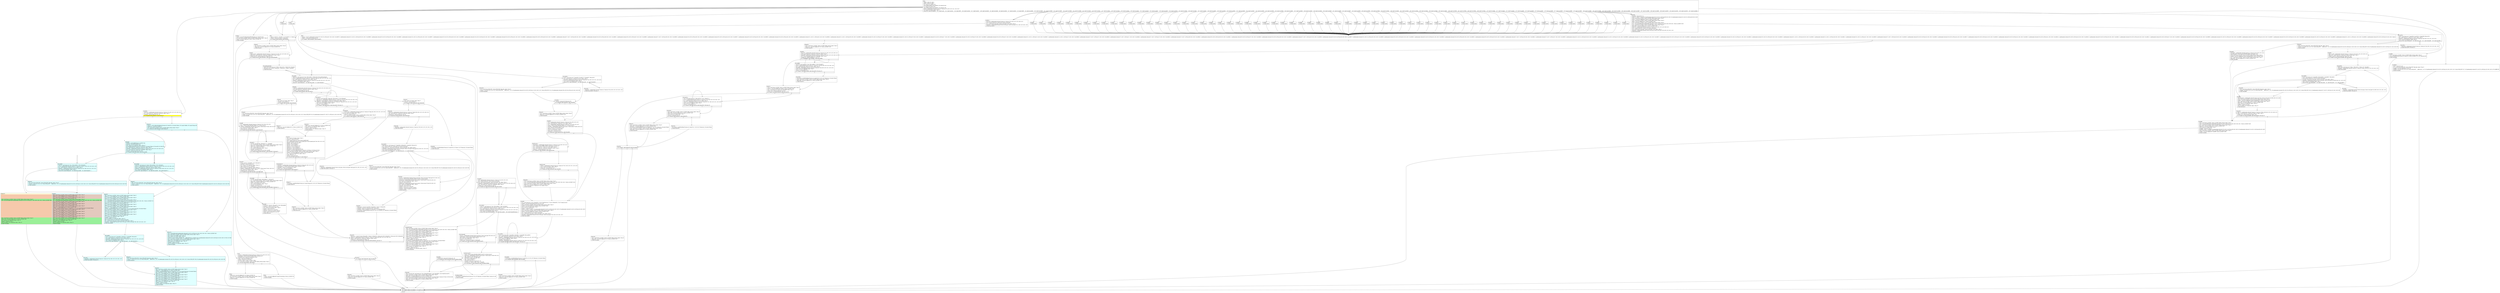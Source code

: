 digraph {
m_bb0 [shape = none, label  = <<table border="0" cellspacing="0">
<tr><td port="f1" border="1" colspan="2"><table bgcolor="LightYellow" border="0">
<tr><td align="left">if.then270:</td></tr>
<tr><td bgcolor="#e8765c70" align="left"> </td></tr>
<tr><td bgcolor="#e8765c70" align="left"> </td></tr>
<tr><td bgcolor="#e8765c70" align="left"> </td></tr>
<tr><td bgcolor="#e8765c70" align="left"> </td></tr>
<tr><td bgcolor="lightgreen" align="left">  %38 = load %struct._IO_FILE*, %struct._IO_FILE** @last_write_fp, align 8, !tbaa !6</td></tr>
<tr><td bgcolor="lightgreen" align="left">  %39 = tail call i64 @fwrite(i8* getelementptr inbounds ([4 x i8], [4 x i8]* @.str.17, i64 0, i64 0), i64 3, i64 1, %struct._IO_FILE* %38)</td></tr>
<tr><td bgcolor="#e8765c70" align="left"> </td></tr>
<tr><td bgcolor="#e8765c70" align="left"> </td></tr>
<tr><td bgcolor="#e8765c70" align="left"> </td></tr>
<tr><td bgcolor="#e8765c70" align="left"> </td></tr>
<tr><td bgcolor="#e8765c70" align="left"> </td></tr>
<tr><td bgcolor="#e8765c70" align="left"> </td></tr>
<tr><td bgcolor="#e8765c70" align="left"> </td></tr>
<tr><td bgcolor="#e8765c70" align="left"> </td></tr>
<tr><td bgcolor="#e8765c70" align="left"> </td></tr>
<tr><td bgcolor="#e8765c70" align="left"> </td></tr>
<tr><td bgcolor="#e8765c70" align="left"> </td></tr>
<tr><td bgcolor="#e8765c70" align="left"> </td></tr>
<tr><td bgcolor="#e8765c70" align="left"> </td></tr>
<tr><td bgcolor="#e8765c70" align="left"> </td></tr>
<tr><td bgcolor="#e8765c70" align="left"> </td></tr>
<tr><td bgcolor="lightgreen" align="left">  %40 = load %struct._IO_FILE*, %struct._IO_FILE** @last_write_fp, align 8, !tbaa !6</td></tr>
<tr><td bgcolor="lightgreen" align="left">  %fputc1139 = tail call i32 @fputc(i32 10, %struct._IO_FILE* %40)</td></tr>
<tr><td bgcolor="lightgreen" align="left">  %41 = load i32, i32* %linecount, align 4, !tbaa !10</td></tr>
<tr><td bgcolor="lightgreen" align="left">  %add273 = add nsw i32 %41, 1</td></tr>
<tr><td bgcolor="lightgreen" align="left">  store i32 %add273, i32* %linecount, align 4, !tbaa !10</td></tr>
<tr><td bgcolor="lightgreen" align="left">  br label %sw.epilog</td></tr>
</table>
</td>
<td port="f2" border="1" colspan="2"><table bgcolor="LightCyan" border="0">
<tr><td align="left">if.end327:</td></tr>
<tr><td bgcolor="#e8765c70" align="left">  %54 = load %struct._IO_FILE*, %struct._IO_FILE** @last_write_fp, align 8, !tbaa !6</td></tr>
<tr><td bgcolor="#e8765c70" align="left">  %fputc1127 = call i32 @fputc(i32 123, %struct._IO_FILE* %54)</td></tr>
<tr><td bgcolor="#e8765c70" align="left">  %55 = load %struct._IO_FILE*, %struct._IO_FILE** @last_write_fp, align 8, !tbaa !6</td></tr>
<tr><td bgcolor="#e8765c70" align="left">  %fputc1128 = call i32 @fputc(i32 32, %struct._IO_FILE* %55)</td></tr>
<tr><td bgcolor="lightgreen" align="left">  %56 = load %struct._IO_FILE*, %struct._IO_FILE** @last_write_fp, align 8, !tbaa !6</td></tr>
<tr><td bgcolor="lightgreen" align="left">  %57 = call i64 @fwrite(i8* getelementptr inbounds ([4 x i8], [4 x i8]* @.str.21, i64 0, i64 0), i64 3, i64 1, %struct._IO_FILE* %56)</td></tr>
<tr><td bgcolor="#e8765c70" align="left">  %58 = load %struct._IO_FILE*, %struct._IO_FILE** @last_write_fp, align 8, !tbaa !6</td></tr>
<tr><td bgcolor="#e8765c70" align="left">  %fputc1129 = call i32 @fputc(i32 32, %struct._IO_FILE* %58)</td></tr>
<tr><td bgcolor="#e8765c70" align="left">  %59 = load %struct._IO_FILE*, %struct._IO_FILE** @last_write_fp, align 8, !tbaa !6</td></tr>
<tr><td bgcolor="#e8765c70" align="left">  %fputc1130 = call i32 @fputc(i32 123, %struct._IO_FILE* %59)</td></tr>
<tr><td bgcolor="#e8765c70" align="left">  %60 = load %struct._IO_FILE*, %struct._IO_FILE** @last_write_fp, align 8, !tbaa !6</td></tr>
<tr><td bgcolor="#e8765c70" align="left">  %fputc1131 = call i32 @fputc(i32 32, %struct._IO_FILE* %60)</td></tr>
<tr><td bgcolor="#e8765c70" align="left">  call fastcc void @WriteObject(%union.rec* nonnull %y.1, i32 0, i32* nonnull %linecount, i16 zeroext %fnum)</td></tr>
<tr><td bgcolor="#e8765c70" align="left">  %61 = load %struct._IO_FILE*, %struct._IO_FILE** @last_write_fp, align 8, !tbaa !6</td></tr>
<tr><td bgcolor="#e8765c70" align="left">  %fputc1132 = call i32 @fputc(i32 32, %struct._IO_FILE* %61)</td></tr>
<tr><td bgcolor="#e8765c70" align="left">  %62 = load %struct._IO_FILE*, %struct._IO_FILE** @last_write_fp, align 8, !tbaa !6</td></tr>
<tr><td bgcolor="#e8765c70" align="left">  %fputc1133 = call i32 @fputc(i32 125, %struct._IO_FILE* %62)</td></tr>
<tr><td bgcolor="#e8765c70" align="left">  %63 = load %struct._IO_FILE*, %struct._IO_FILE** @last_write_fp, align 8, !tbaa !6</td></tr>
<tr><td bgcolor="#e8765c70" align="left">  %fputc1134 = call i32 @fputc(i32 32, %struct._IO_FILE* %63)</td></tr>
<tr><td bgcolor="#e8765c70" align="left">  %64 = load %struct._IO_FILE*, %struct._IO_FILE** @last_write_fp, align 8, !tbaa !6</td></tr>
<tr><td bgcolor="#e8765c70" align="left">  %fputc1135 = call i32 @fputc(i32 125, %struct._IO_FILE* %64)</td></tr>
<tr><td bgcolor="lightgreen" align="left">  %65 = load %struct._IO_FILE*, %struct._IO_FILE** @last_write_fp, align 8, !tbaa !6</td></tr>
<tr><td bgcolor="lightgreen" align="left">  %fputc1136 = call i32 @fputc(i32 10, %struct._IO_FILE* %65)</td></tr>
<tr><td bgcolor="lightgreen" align="left">  %66 = load i32, i32* %linecount, align 4, !tbaa !10</td></tr>
<tr><td bgcolor="lightgreen" align="left">  %add339 = add nsw i32 %66, 1</td></tr>
<tr><td bgcolor="lightgreen" align="left">  store i32 %add339, i32* %linecount, align 4, !tbaa !10</td></tr>
<tr><td bgcolor="lightgreen" align="left">  br label %sw.epilog</td></tr>
</table>
</td></tr>
</table>> ]
f_bb0 [shape = none, label  = <<table  border="0" cellspacing="0">
<tr><td port="f" border="1"><table border="0">
<tr><td align="left">entry:</td></tr>
<tr><td align="left">  %offset = alloca i32, align 4</td></tr>
<tr><td align="left">  %lnum = alloca i32, align 4</td></tr>
<tr><td align="left">  %0 = bitcast i32* %offset to i8*</td></tr>
<tr><td align="left">  call void @llvm.lifetime.start.p0i8(i64 4, i8* nonnull %0) #8</td></tr>
<tr><td align="left">  %1 = bitcast i32* %lnum to i8*</td></tr>
<tr><td align="left">  call void @llvm.lifetime.start.p0i8(i64 4, i8* nonnull %1) #8</td></tr>
<tr><td align="left">  %otype = getelementptr inbounds %union.rec, %union.rec* %x, i64 0, i32 0, i32 1, i32 0, i32 0</td></tr>
<tr><td align="left">  %2 = load i8, i8* %otype, align 8, !tbaa !3</td></tr>
<tr><td align="left">  switch i8 %2, label %sw.default [
    i8 11, label %sw.bb
    i8 12, label %sw.bb12
    i8 19, label %ETC
    i8 18, label %sw.bb16
    i8 17, label %sw.bb17
    i8 82, label %sw.bb263
    i8 2, label %sw.bb426
    i8 6, label %sw.bb515
    i8 7, label %sw.bb515
    i8 5, label %SETC
    i8 4, label %sw.bb604
    i8 20, label %sw.bb605
    i8 21, label %sw.bb606
    i8 22, label %sw.bb607
    i8 23, label %sw.bb608
    i8 24, label %sw.bb609
    i8 25, label %sw.bb610
    i8 26, label %sw.bb611
    i8 27, label %sw.bb612
    i8 28, label %sw.bb613
    i8 29, label %sw.bb614
    i8 30, label %sw.bb615
    i8 31, label %sw.bb616
    i8 32, label %sw.bb617
    i8 33, label %sw.bb618
    i8 34, label %sw.bb619
    i8 35, label %sw.bb620
    i8 36, label %sw.bb621
    i8 37, label %sw.bb622
    i8 38, label %sw.bb623
    i8 39, label %sw.bb624
    i8 40, label %sw.bb625
    i8 41, label %sw.bb626
    i8 44, label %sw.bb627
    i8 42, label %sw.bb628
    i8 43, label %sw.bb629
    i8 45, label %sw.bb630
    i8 46, label %sw.bb631
    i8 47, label %sw.bb632
    i8 48, label %sw.bb633
    i8 49, label %sw.bb634
    i8 50, label %sw.bb635
    i8 51, label %sw.bb636
    i8 52, label %sw.bb637
    i8 55, label %sw.bb638
    i8 56, label %sw.bb639
    i8 58, label %sw.bb640
    i8 59, label %sw.bb641
    i8 60, label %sw.bb642
    i8 61, label %sw.bb643
    i8 62, label %sw.bb644
    i8 63, label %sw.bb645
    i8 64, label %sw.bb646
    i8 65, label %sw.bb647
    i8 66, label %sw.bb648
    i8 67, label %sw.bb649
    i8 68, label %sw.bb650
    i8 69, label %sw.bb651
    i8 70, label %sw.bb652
    i8 71, label %sw.bb653
    i8 72, label %sw.bb654
    i8 73, label %sw.bb655
    i8 74, label %sw.bb656
    i8 75, label %sw.bb657
    i8 76, label %sw.bb658
    i8 77, label %sw.bb659
    i8 78, label %sw.bb660
    i8 79, label %sw.bb661
    i8 80, label %sw.bb662
    i8 92, label %sw.bb663
    i8 93, label %sw.bb664
    i8 94, label %sw.bb665
    i8 95, label %sw.bb666
    i8 96, label %sw.bb667
    i8 97, label %sw.bb668
    i8 98, label %sw.bb669
    i8 99, label %sw.bb670
    i8 54, label %sw.bb762
    i8 53, label %sw.bb762
    i8 57, label %sw.bb892
  ]</td></tr>
</table>
</td></tr>
</table>> ]
f_bb1 [shape = none, label  = <<table  border="0" cellspacing="0">
<tr><td port="f" border="1" colspan="2"><table border="0">
<tr><td align="left">sw.bb:</td></tr>
<tr><td align="left">  %ostring = getelementptr inbounds %union.rec, %union.rec* %x, i64 0, i32 0, i32 4</td></tr>
<tr><td align="left">  %arraydecay = bitcast %union.FOURTH_UNION* %ostring to i8*</td></tr>
<tr><td align="left">  %strlenfirst1149 = load i8, i8* %arraydecay, align 1</td></tr>
<tr><td align="left">  %cmp = icmp eq i8 %strlenfirst1149, 0</td></tr>
<tr><td align="left">  %cmp4 = icmp sgt i32 %outer_prec, 7</td></tr>
<tr><td align="left">  %or.cond = select i1 %cmp, i1 %cmp4, i1 false</td></tr>
<tr><td align="left">  %3 = load %struct._IO_FILE*, %struct._IO_FILE** @last_write_fp, align 8, !tbaa !6</td></tr>
<tr><td align="left">  br i1 %or.cond, label %if.then, label %if.else</td></tr>
</table>
</td></tr>
<tr><td border="1" port="fT">T</td><td border="1" port="fF">F</td></tr>
</table>> ]
f_bb2 [shape = none, label  = <<table  border="0" cellspacing="0">
<tr><td port="f" border="1"><table border="0">
<tr><td align="left">if.then:</td></tr>
<tr><td align="left">  %fputc1150 = tail call i32 @fputc(i32 123, %struct._IO_FILE* %3)</td></tr>
<tr><td align="left">  %4 = load %struct._IO_FILE*, %struct._IO_FILE** @last_write_fp, align 8, !tbaa !6</td></tr>
<tr><td align="left">  %fputc1151 = tail call i32 @fputc(i32 125, %struct._IO_FILE* %4)</td></tr>
<tr><td align="left">  br label %sw.epilog</td></tr>
</table>
</td></tr>
</table>> ]
f_bb3 [shape = none, label  = <<table  border="0" cellspacing="0">
<tr><td port="f" border="1"><table border="0">
<tr><td align="left">if.else:</td></tr>
<tr><td align="left">  %call11 = tail call i32 @fputs(i8* nonnull %arraydecay, %struct._IO_FILE* %3)</td></tr>
<tr><td align="left">  br label %sw.epilog</td></tr>
</table>
</td></tr>
</table>> ]
f_bb4 [shape = none, label  = <<table  border="0" cellspacing="0">
<tr><td port="f" border="1"><table border="0">
<tr><td align="left">sw.bb12:</td></tr>
<tr><td align="left">  %call13 = tail call i8* @StringQuotedWord(%union.rec* nonnull %x) #8</td></tr>
<tr><td align="left">  %5 = load %struct._IO_FILE*, %struct._IO_FILE** @last_write_fp, align 8, !tbaa !6</td></tr>
<tr><td align="left">  %call14 = tail call i32 @fputs(i8* %call13, %struct._IO_FILE* %5)</td></tr>
<tr><td align="left">  br label %sw.epilog</td></tr>
</table>
</td></tr>
</table>> ]
f_bb5 [shape = none, label  = <<table  border="0" cellspacing="0">
<tr><td port="f" border="1"><table border="0">
<tr><td align="left">sw.bb16:</td></tr>
<tr><td align="left">  br label %ETC</td></tr>
</table>
</td></tr>
</table>> ]
f_bb6 [shape = none, label  = <<table  border="0" cellspacing="0">
<tr><td port="f" border="1"><table border="0">
<tr><td align="left">sw.bb17:</td></tr>
<tr><td align="left">  br label %ETC</td></tr>
</table>
</td></tr>
</table>> ]
f_bb7 [shape = none, label  = <<table  border="0" cellspacing="0">
<tr><td port="f" border="1" colspan="2"><table border="0">
<tr><td align="left">ETC:</td></tr>
<tr><td align="left">  %prec.0 = phi i32 [ 7, %sw.bb17 ], [ 6, %sw.bb16 ], [ 5, %entry ]</td></tr>
<tr><td align="left">  %cmp18 = icmp slt i32 %prec.0, %outer_prec</td></tr>
<tr><td align="left">  br i1 %cmp18, label %if.then20, label %if.end22</td></tr>
</table>
</td></tr>
<tr><td border="1" port="fT">T</td><td border="1" port="fF">F</td></tr>
</table>> ]
f_bb8 [shape = none, label  = <<table  border="0" cellspacing="0">
<tr><td port="f" border="1"><table border="0">
<tr><td align="left">if.then20:</td></tr>
<tr><td align="left">  %6 = load %struct._IO_FILE*, %struct._IO_FILE** @last_write_fp, align 8, !tbaa !6</td></tr>
<tr><td align="left">  %fputc1148 = tail call i32 @fputc(i32 123, %struct._IO_FILE* %6)</td></tr>
<tr><td align="left">  br label %if.end22</td></tr>
</table>
</td></tr>
</table>> ]
f_bb9 [shape = none, label  = <<table  border="0" cellspacing="0">
<tr><td port="f" border="1" colspan="2"><table border="0">
<tr><td align="left">if.end22:</td></tr>
<tr><td align="left">  %link.0.in1202 = getelementptr inbounds %union.rec, %union.rec* %x, i64 0, i32 0, i32 0, i64 0, i32 1</td></tr>
<tr><td align="left">  %link.01203 = load %union.rec*, %union.rec** %link.0.in1202, align 8, !tbaa !3</td></tr>
<tr><td align="left">  %cmp24.not1204 = icmp eq %union.rec* %link.01203, %x</td></tr>
<tr><td align="left">  br i1 %cmp24.not1204, label %for.end257, label %for.cond29.preheader</td></tr>
</table>
</td></tr>
<tr><td border="1" port="fT">T</td><td border="1" port="fF">F</td></tr>
</table>> ]
f_bb10 [shape = none, label  = <<table  border="0" cellspacing="0">
<tr><td port="f" border="1"><table border="0">
<tr><td align="left">for.cond29.preheader:</td></tr>
<tr><td align="left">  %link.01206 = phi %union.rec* [ %link.0, %for.inc252 ], [ %link.01203, %if.end22 ]</td></tr>
<tr><td align="left">  %last_prec.01205 = phi i32 [ %last_prec.1, %for.inc252 ], [ %prec.0, %if.end22 ]</td></tr>
<tr><td align="left">  br label %for.cond29</td></tr>
</table>
</td></tr>
</table>> ]
f_bb11 [shape = none, label  = <<table  border="0" cellspacing="0">
<tr><td port="f" border="1"><table border="0">
<tr><td align="left">for.cond29:</td></tr>
<tr><td align="left">  %link.0.pn = phi %union.rec* [ %y.0, %for.cond29 ], [ %link.01206, %for.cond29.preheader ]</td></tr>
<tr><td align="left">  %y.0.in = getelementptr inbounds %union.rec, %union.rec* %link.0.pn, i64 0, i32 0, i32 0, i64 1, i32 0</td></tr>
<tr><td align="left">  %y.0 = load %union.rec*, %union.rec** %y.0.in, align 8, !tbaa !3</td></tr>
<tr><td align="left">  %otype33 = getelementptr inbounds %union.rec, %union.rec* %y.0, i64 0, i32 0, i32 1, i32 0, i32 0</td></tr>
<tr><td align="left">  %7 = load i8, i8* %otype33, align 8, !tbaa !3</td></tr>
<tr><td align="left">  switch i8 %7, label %if.else181 [
    i8 0, label %for.cond29
    i8 1, label %if.then49
  ]</td></tr>
</table>
</td></tr>
</table>> ]
f_bb12 [shape = none, label  = <<table  border="0" cellspacing="0">
<tr><td port="f" border="1" colspan="2"><table border="0">
<tr><td align="left">if.then49:</td></tr>
<tr><td align="left">  %osucc53 = getelementptr inbounds %union.rec, %union.rec* %y.0, i64 0, i32 0, i32 0, i64 0, i32 1</td></tr>
<tr><td align="left">  %8 = load %union.rec*, %union.rec** %osucc53, align 8, !tbaa !3</td></tr>
<tr><td align="left">  %cmp54 = icmp eq %union.rec* %8, %y.0</td></tr>
<tr><td align="left">  br i1 %cmp54, label %if.then56, label %for.cond115</td></tr>
</table>
</td></tr>
<tr><td border="1" port="fT">T</td><td border="1" port="fF">F</td></tr>
</table>> ]
f_bb13 [shape = none, label  = <<table  border="0" cellspacing="0">
<tr><td port="f" border="1" colspan="2"><table border="0">
<tr><td align="left">if.then56:</td></tr>
<tr><td align="left">  %9 = load i8, i8* %otype, align 8, !tbaa !3</td></tr>
<tr><td align="left">  %cmp62 = icmp eq i8 %9, 17</td></tr>
<tr><td align="left">  br i1 %cmp62, label %if.end66, label %if.then64</td></tr>
</table>
</td></tr>
<tr><td border="1" port="fT">T</td><td border="1" port="fF">F</td></tr>
</table>> ]
f_bb14 [shape = none, label  = <<table  border="0" cellspacing="0">
<tr><td port="f" border="1"><table border="0">
<tr><td align="left">if.then64:</td></tr>
<tr><td align="left">  %10 = load %struct.FILE_POS*, %struct.FILE_POS** @no_fpos, align 8, !tbaa !6</td></tr>
<tr><td align="left">  %call65 = tail call i8* (i32, i32, i8*, i32, %struct.FILE_POS*, ...) @Error(i32 1, i32 2, i8* getelementptr inbounds ([20 x i8], [20 x i8]* @.str.13, i64 0, i64 0), i32 0, %struct.FILE_POS* %10, i8* getelementptr inbounds ([27 x i8], [27 x i8]* @.str.14, i64 0, i64 0)) #8</td></tr>
<tr><td align="left">  br label %if.end66</td></tr>
</table>
</td></tr>
</table>> ]
f_bb15 [shape = none, label  = <<table  border="0" cellspacing="0">
<tr><td port="f" border="1" colspan="2"><table border="0">
<tr><td align="left">if.end66:</td></tr>
<tr><td align="left">  %11 = getelementptr inbounds %union.rec, %union.rec* %y.0, i64 0, i32 0, i32 2</td></tr>
<tr><td align="left">  %os21 = bitcast %union.SECOND_UNION* %11 to %struct.anon.0*</td></tr>
<tr><td align="left">  %ovspace = getelementptr inbounds %struct.anon.0, %struct.anon.0* %os21, i64 0, i32 2</td></tr>
<tr><td align="left">  %12 = load i8, i8* %ovspace, align 2, !tbaa !3</td></tr>
<tr><td align="left">  %cmp70.not1194 = icmp eq i8 %12, 0</td></tr>
<tr><td align="left">  br i1 %cmp70.not1194, label %for.end75, label %for.body72</td></tr>
</table>
</td></tr>
<tr><td border="1" port="fT">T</td><td border="1" port="fF">F</td></tr>
</table>> ]
f_bb16 [shape = none, label  = <<table  border="0" cellspacing="0">
<tr><td port="f" border="1" colspan="2"><table border="0">
<tr><td align="left">for.body72:</td></tr>
<tr><td align="left">  %i.01195 = phi i32 [ %inc, %for.body72 ], [ 1, %if.end66 ]</td></tr>
<tr><td align="left">  %13 = load %struct._IO_FILE*, %struct._IO_FILE** @last_write_fp, align 8, !tbaa !6</td></tr>
<tr><td align="left">  %fputc1147 = tail call i32 @fputc(i32 10, %struct._IO_FILE* %13)</td></tr>
<tr><td align="left">  %inc = add nuw nsw i32 %i.01195, 1</td></tr>
<tr><td align="left">  %14 = load i8, i8* %ovspace, align 2, !tbaa !3</td></tr>
<tr><td align="left">  %conv69 = zext i8 %14 to i32</td></tr>
<tr><td align="left">  %cmp70.not.not = icmp ult i32 %i.01195, %conv69</td></tr>
<tr><td align="left">  br i1 %cmp70.not.not, label %for.body72, label %for.end75, !llvm.loop !8</td></tr>
</table>
</td></tr>
<tr><td border="1" port="fT">T</td><td border="1" port="fF">F</td></tr>
</table>> ]
f_bb17 [shape = none, label  = <<table  border="0" cellspacing="0">
<tr><td port="f" border="1" colspan="2"><table border="0">
<tr><td align="left">for.end75:</td></tr>
<tr><td align="left">  %.lcssa = phi i8 [ 0, %if.end66 ], [ %14, %for.body72 ]</td></tr>
<tr><td align="left">  %conv69.le = zext i8 %.lcssa to i32</td></tr>
<tr><td align="left">  %15 = load i32, i32* %linecount, align 4, !tbaa !10</td></tr>
<tr><td align="left">  %add = add nsw i32 %15, %conv69.le</td></tr>
<tr><td align="left">  store i32 %add, i32* %linecount, align 4, !tbaa !10</td></tr>
<tr><td align="left">  %ohspace = getelementptr inbounds %struct.anon.0, %struct.anon.0* %os21, i64 0, i32 1</td></tr>
<tr><td align="left">  %16 = load i8, i8* %ohspace, align 1, !tbaa !3</td></tr>
<tr><td align="left">  %cmp86.not1199 = icmp eq i8 %16, 0</td></tr>
<tr><td align="left">  br i1 %cmp86.not1199, label %for.end92, label %for.body88</td></tr>
</table>
</td></tr>
<tr><td border="1" port="fT">T</td><td border="1" port="fF">F</td></tr>
</table>> ]
f_bb18 [shape = none, label  = <<table  border="0" cellspacing="0">
<tr><td port="f" border="1" colspan="2"><table border="0">
<tr><td align="left">for.body88:</td></tr>
<tr><td align="left">  %i.11200 = phi i32 [ %inc91, %for.body88 ], [ 1, %for.end75 ]</td></tr>
<tr><td align="left">  %17 = load %struct._IO_FILE*, %struct._IO_FILE** @last_write_fp, align 8, !tbaa !6</td></tr>
<tr><td align="left">  %fputc1146 = tail call i32 @fputc(i32 32, %struct._IO_FILE* %17)</td></tr>
<tr><td align="left">  %inc91 = add nuw nsw i32 %i.11200, 1</td></tr>
<tr><td align="left">  %18 = load i8, i8* %ohspace, align 1, !tbaa !3</td></tr>
<tr><td align="left">  %conv85 = zext i8 %18 to i32</td></tr>
<tr><td align="left">  %cmp86.not.not = icmp ult i32 %i.11200, %conv85</td></tr>
<tr><td align="left">  br i1 %cmp86.not.not, label %for.body88, label %for.end92, !llvm.loop !12</td></tr>
</table>
</td></tr>
<tr><td border="1" port="fT">T</td><td border="1" port="fF">F</td></tr>
</table>> ]
f_bb19 [shape = none, label  = <<table  border="0" cellspacing="0">
<tr><td port="f" border="1"><table border="0">
<tr><td align="left">for.end92:</td></tr>
<tr><td align="left">  %.lcssa1197 = phi i8 [ 0, %for.end75 ], [ %18, %for.body88 ]</td></tr>
<tr><td align="left">  %conv85.le = zext i8 %.lcssa1197 to i32</td></tr>
<tr><td align="left">  %19 = load i8, i8* %ovspace, align 2, !tbaa !3</td></tr>
<tr><td align="left">  %conv97 = zext i8 %19 to i32</td></tr>
<tr><td align="left">  %add103 = sub nsw i32 0, %conv85.le</td></tr>
<tr><td align="left">  %cmp104 = icmp eq i32 %conv97, %add103</td></tr>
<tr><td align="left">  %cond = select i1 %cmp104, i32 103, i32 7</td></tr>
<tr><td align="left">  br label %for.inc252</td></tr>
</table>
</td></tr>
</table>> ]
f_bb20 [shape = none, label  = <<table  border="0" cellspacing="0">
<tr><td port="f" border="1" colspan="2"><table border="0">
<tr><td align="left">for.cond115:</td></tr>
<tr><td align="left">  %.pn1145 = phi %union.rec* [ %gap_obj.0, %for.cond115 ], [ %8, %if.then49 ]</td></tr>
<tr><td align="left">  %gap_obj.0.in = getelementptr inbounds %union.rec, %union.rec* %.pn1145, i64 0, i32 0, i32 0, i64 1, i32 0</td></tr>
<tr><td align="left">  %gap_obj.0 = load %union.rec*, %union.rec** %gap_obj.0.in, align 8, !tbaa !3</td></tr>
<tr><td align="left">  %otype119 = getelementptr inbounds %union.rec, %union.rec* %gap_obj.0, i64 0, i32 0, i32 1, i32 0, i32 0</td></tr>
<tr><td align="left">  %20 = load i8, i8* %otype119, align 8, !tbaa !3</td></tr>
<tr><td align="left">  %cmp121 = icmp eq i8 %20, 0</td></tr>
<tr><td align="left">  br i1 %cmp121, label %for.cond115, label %for.end129, !llvm.loop !13</td></tr>
</table>
</td></tr>
<tr><td border="1" port="fT">T</td><td border="1" port="fF">F</td></tr>
</table>> ]
f_bb21 [shape = none, label  = <<table  border="0" cellspacing="0">
<tr><td port="f" border="1" colspan="2"><table border="0">
<tr><td align="left">for.end129:</td></tr>
<tr><td align="left">  %otype119.le = getelementptr inbounds %union.rec, %union.rec* %gap_obj.0, i64 0, i32 0, i32 1, i32 0, i32 0</td></tr>
<tr><td align="left">  %21 = load i8, i8* %otype, align 8, !tbaa !3</td></tr>
<tr><td align="left">  %cmp135 = icmp eq i8 %21, 17</td></tr>
<tr><td align="left">  %22 = load %struct._IO_FILE*, %struct._IO_FILE** @last_write_fp, align 8, !tbaa !6</td></tr>
<tr><td align="left">  br i1 %cmp135, label %if.then137, label %if.else139</td></tr>
</table>
</td></tr>
<tr><td border="1" port="fT">T</td><td border="1" port="fF">F</td></tr>
</table>> ]
f_bb22 [shape = none, label  = <<table  border="0" cellspacing="0">
<tr><td port="f" border="1"><table border="0">
<tr><td align="left">if.then137:</td></tr>
<tr><td align="left">  %fputc1144 = tail call i32 @fputc(i32 32, %struct._IO_FILE* %22)</td></tr>
<tr><td align="left">  br label %if.end142</td></tr>
</table>
</td></tr>
</table>> ]
f_bb23 [shape = none, label  = <<table  border="0" cellspacing="0">
<tr><td port="f" border="1"><table border="0">
<tr><td align="left">if.else139:</td></tr>
<tr><td align="left">  %fputc1142 = tail call i32 @fputc(i32 10, %struct._IO_FILE* %22)</td></tr>
<tr><td align="left">  %23 = load i32, i32* %linecount, align 4, !tbaa !10</td></tr>
<tr><td align="left">  %add141 = add nsw i32 %23, 1</td></tr>
<tr><td align="left">  store i32 %add141, i32* %linecount, align 4, !tbaa !10</td></tr>
<tr><td align="left">  br label %if.end142</td></tr>
</table>
</td></tr>
</table>> ]
f_bb24 [shape = none, label  = <<table  border="0" cellspacing="0">
<tr><td port="f" border="1" colspan="2"><table border="0">
<tr><td align="left">if.end142:</td></tr>
<tr><td align="left">  %24 = load i8, i8* %otype, align 8, !tbaa !3</td></tr>
<tr><td align="left">  %conv147 = zext i8 %24 to i32</td></tr>
<tr><td align="left">  %os5 = bitcast %union.rec* %y.0 to %struct.gapobj_type*</td></tr>
<tr><td align="left">  %25 = getelementptr inbounds %struct.gapobj_type, %struct.gapobj_type* %os5, i64 0, i32 3, i32 0</td></tr>
<tr><td align="left">  %bf.load = load i16, i16* %25, align 4</td></tr>
<tr><td align="left">  %bf.lshr = lshr i16 %bf.load, 8</td></tr>
<tr><td align="left">  %bf.clear = and i16 %bf.lshr, 1</td></tr>
<tr><td align="left">  %bf.cast = zext i16 %bf.clear to i32</td></tr>
<tr><td align="left">  %bf.lshr151 = lshr i16 %bf.load, 9</td></tr>
<tr><td align="left">  %bf.clear152 = and i16 %bf.lshr151, 1</td></tr>
<tr><td align="left">  %bf.cast153 = zext i16 %bf.clear152 to i32</td></tr>
<tr><td align="left">  %call154 = tail call i8* @EchoCatOp(i32 %conv147, i32 %bf.cast, i32 %bf.cast153) #8</td></tr>
<tr><td align="left">  %26 = load %struct._IO_FILE*, %struct._IO_FILE** @last_write_fp, align 8, !tbaa !6</td></tr>
<tr><td align="left">  %call155 = tail call i32 @fputs(i8* %call154, %struct._IO_FILE* %26)</td></tr>
<tr><td align="left">  %27 = load i8, i8* %otype119.le, align 8, !tbaa !3</td></tr>
<tr><td align="left">  %.off = add i8 %27, -11</td></tr>
<tr><td align="left">  %switch = icmp ult i8 %.off, 2</td></tr>
<tr><td align="left">  br i1 %switch, label %lor.lhs.false170, label %if.then177</td></tr>
</table>
</td></tr>
<tr><td border="1" port="fT">T</td><td border="1" port="fF">F</td></tr>
</table>> ]
f_bb25 [shape = none, label  = <<table  border="0" cellspacing="0">
<tr><td port="f" border="1" colspan="2"><table border="0">
<tr><td align="left">lor.lhs.false170:</td></tr>
<tr><td align="left">  %ostring172 = getelementptr inbounds %union.rec, %union.rec* %gap_obj.0, i64 0, i32 0, i32 4</td></tr>
<tr><td align="left">  %arraydecay173 = bitcast %union.FOURTH_UNION* %ostring172 to i8*</td></tr>
<tr><td align="left">  %strlenfirst = load i8, i8* %arraydecay173, align 1</td></tr>
<tr><td align="left">  %cmp175.not = icmp eq i8 %strlenfirst, 0</td></tr>
<tr><td align="left">  br i1 %cmp175.not, label %if.end178, label %if.then177</td></tr>
</table>
</td></tr>
<tr><td border="1" port="fT">T</td><td border="1" port="fF">F</td></tr>
</table>> ]
f_bb26 [shape = none, label  = <<table  border="0" cellspacing="0">
<tr><td port="f" border="1"><table border="0">
<tr><td align="left">if.then177:</td></tr>
<tr><td align="left">  tail call fastcc void @WriteObject(%union.rec* nonnull %gap_obj.0, i32 105, i32* %linecount, i16 zeroext %fnum)</td></tr>
<tr><td align="left">  br label %if.end178</td></tr>
</table>
</td></tr>
</table>> ]
f_bb27 [shape = none, label  = <<table  border="0" cellspacing="0">
<tr><td port="f" border="1"><table border="0">
<tr><td align="left">if.end178:</td></tr>
<tr><td align="left">  %28 = load %struct._IO_FILE*, %struct._IO_FILE** @last_write_fp, align 8, !tbaa !6</td></tr>
<tr><td align="left">  %fputc1143 = tail call i32 @fputc(i32 32, %struct._IO_FILE* %28)</td></tr>
<tr><td align="left">  br label %for.inc252</td></tr>
</table>
</td></tr>
</table>> ]
f_bb28 [shape = none, label  = <<table  border="0" cellspacing="0">
<tr><td port="f" border="1" colspan="2"><table border="0">
<tr><td align="left">if.else181:</td></tr>
<tr><td align="left">  %29 = load i8, i8* %otype, align 8, !tbaa !3</td></tr>
<tr><td align="left">  %cmp187 = icmp eq i8 %29, 17</td></tr>
<tr><td align="left">  br i1 %cmp187, label %if.then189, label %if.else249</td></tr>
</table>
</td></tr>
<tr><td border="1" port="fT">T</td><td border="1" port="fF">F</td></tr>
</table>> ]
f_bb29 [shape = none, label  = <<table  border="0" cellspacing="0">
<tr><td port="f" border="1" colspan="2"><table border="0">
<tr><td align="left">if.then189:</td></tr>
<tr><td align="left">  %osucc193 = getelementptr inbounds %union.rec, %union.rec* %link.01206, i64 0, i32 0, i32 0, i64 0, i32 1</td></tr>
<tr><td align="left">  %30 = load %union.rec*, %union.rec** %osucc193, align 8, !tbaa !3</td></tr>
<tr><td align="left">  %cmp194.not = icmp eq %union.rec* %30, %x</td></tr>
<tr><td align="left">  br i1 %cmp194.not, label %if.end245, label %if.then196</td></tr>
</table>
</td></tr>
<tr><td border="1" port="fT">T</td><td border="1" port="fF">F</td></tr>
</table>> ]
f_bb30 [shape = none, label  = <<table  border="0" cellspacing="0">
<tr><td port="f" border="1"><table border="0">
<tr><td align="left">if.then196:</td></tr>
<tr><td align="left">  %opred204 = getelementptr inbounds %union.rec, %union.rec* %30, i64 0, i32 0, i32 0, i64 1, i32 0</td></tr>
<tr><td align="left">  br label %for.cond205</td></tr>
</table>
</td></tr>
</table>> ]
f_bb31 [shape = none, label  = <<table  border="0" cellspacing="0">
<tr><td port="f" border="1"><table border="0">
<tr><td align="left">for.cond205:</td></tr>
<tr><td align="left">  %next_gap.0.in = phi %union.rec** [ %opred204, %if.then196 ], [ %opred218, %for.inc214 ]</td></tr>
<tr><td align="left">  %31 = bitcast %union.rec** %next_gap.0.in to %struct.word_type**</td></tr>
<tr><td align="left">  %next_gap.01141 = load %struct.word_type*, %struct.word_type** %31, align 8, !tbaa !3</td></tr>
<tr><td align="left">  %otype209 = getelementptr inbounds %struct.word_type, %struct.word_type* %next_gap.01141, i64 0, i32 1, i32 0, i32 0</td></tr>
<tr><td align="left">  %32 = load i8, i8* %otype209, align 8, !tbaa !3</td></tr>
<tr><td align="left">  switch i8 %32, label %if.then227 [
    i8 0, label %for.inc214
    i8 1, label %if.end229
  ]</td></tr>
</table>
</td></tr>
</table>> ]
f_bb32 [shape = none, label  = <<table  border="0" cellspacing="0">
<tr><td port="f" border="1"><table border="0">
<tr><td align="left">for.inc214:</td></tr>
<tr><td align="left">  %opred218 = getelementptr inbounds %struct.word_type, %struct.word_type* %next_gap.01141, i64 0, i32 0, i64 1, i32 0</td></tr>
<tr><td align="left">  br label %for.cond205, !llvm.loop !14</td></tr>
</table>
</td></tr>
</table>> ]
f_bb33 [shape = none, label  = <<table  border="0" cellspacing="0">
<tr><td port="f" border="1"><table border="0">
<tr><td align="left">if.then227:</td></tr>
<tr><td align="left">  %33 = load %struct.FILE_POS*, %struct.FILE_POS** @no_fpos, align 8, !tbaa !6</td></tr>
<tr><td align="left">  %call228 = tail call i8* (i32, i32, i8*, i32, %struct.FILE_POS*, ...) @Error(i32 1, i32 2, i8* getelementptr inbounds ([20 x i8], [20 x i8]* @.str.13, i64 0, i64 0), i32 0, %struct.FILE_POS* %33, i8* getelementptr inbounds ([23 x i8], [23 x i8]* @.str.16, i64 0, i64 0)) #8</td></tr>
<tr><td align="left">  br label %if.end229</td></tr>
</table>
</td></tr>
</table>> ]
f_bb34 [shape = none, label  = <<table  border="0" cellspacing="0">
<tr><td port="f" border="1"><table border="0">
<tr><td align="left">if.end229:</td></tr>
<tr><td align="left">  %ou2231 = getelementptr inbounds %struct.word_type, %struct.word_type* %next_gap.01141, i64 0, i32 2</td></tr>
<tr><td align="left">  %os21232 = bitcast %union.SECOND_UNION* %ou2231 to %struct.anon.0*</td></tr>
<tr><td align="left">  %ovspace233 = getelementptr inbounds %struct.anon.0, %struct.anon.0* %os21232, i64 0, i32 2</td></tr>
<tr><td align="left">  %34 = load i8, i8* %ovspace233, align 2, !tbaa !3</td></tr>
<tr><td align="left">  %conv234 = zext i8 %34 to i32</td></tr>
<tr><td align="left">  %ohspace238 = getelementptr inbounds %struct.anon.0, %struct.anon.0* %os21232, i64 0, i32 1</td></tr>
<tr><td align="left">  %35 = load i8, i8* %ohspace238, align 1, !tbaa !3</td></tr>
<tr><td align="left">  %conv239 = zext i8 %35 to i32</td></tr>
<tr><td align="left">  %add240 = sub nsw i32 0, %conv239</td></tr>
<tr><td align="left">  %cmp241 = icmp eq i32 %conv234, %add240</td></tr>
<tr><td align="left">  %cond243 = select i1 %cmp241, i32 103, i32 7</td></tr>
<tr><td align="left">  br label %if.end245</td></tr>
</table>
</td></tr>
</table>> ]
f_bb35 [shape = none, label  = <<table  border="0" cellspacing="0">
<tr><td port="f" border="1"><table border="0">
<tr><td align="left">if.end245:</td></tr>
<tr><td align="left">  %next_prec.0 = phi i32 [ %cond243, %if.end229 ], [ %prec.0, %if.then189 ]</td></tr>
<tr><td align="left">  %cmp246 = icmp slt i32 %last_prec.01205, %next_prec.0</td></tr>
<tr><td align="left">  %cond248 = select i1 %cmp246, i32 %next_prec.0, i32 %last_prec.01205</td></tr>
<tr><td align="left">  tail call fastcc void @WriteObject(%union.rec* %y.0, i32 %cond248, i32* %linecount, i16 zeroext %fnum)</td></tr>
<tr><td align="left">  br label %for.inc252</td></tr>
</table>
</td></tr>
</table>> ]
f_bb36 [shape = none, label  = <<table  border="0" cellspacing="0">
<tr><td port="f" border="1"><table border="0">
<tr><td align="left">if.else249:</td></tr>
<tr><td align="left">  tail call fastcc void @WriteObject(%union.rec* nonnull %y.0, i32 %prec.0, i32* %linecount, i16 zeroext %fnum)</td></tr>
<tr><td align="left">  br label %for.inc252</td></tr>
</table>
</td></tr>
</table>> ]
f_bb37 [shape = none, label  = <<table  border="0" cellspacing="0">
<tr><td port="f" border="1" colspan="2"><table border="0">
<tr><td align="left">for.inc252:</td></tr>
<tr><td align="left">  %last_prec.1 = phi i32 [ %cond, %for.end92 ], [ %prec.0, %if.end178 ], [ %last_prec.01205, %if.end245 ], [ %last_prec.01205, %if.else249 ]</td></tr>
<tr><td align="left">  %link.0.in = getelementptr inbounds %union.rec, %union.rec* %link.01206, i64 0, i32 0, i32 0, i64 0, i32 1</td></tr>
<tr><td align="left">  %link.0 = load %union.rec*, %union.rec** %link.0.in, align 8, !tbaa !3</td></tr>
<tr><td align="left">  %cmp24.not = icmp eq %union.rec* %link.0, %x</td></tr>
<tr><td align="left">  br i1 %cmp24.not, label %for.end257, label %for.cond29.preheader, !llvm.loop !15</td></tr>
</table>
</td></tr>
<tr><td border="1" port="fT">T</td><td border="1" port="fF">F</td></tr>
</table>> ]
f_bb38 [shape = none, label  = <<table  border="0" cellspacing="0">
<tr><td port="f" border="1" colspan="2"><table border="0">
<tr><td align="left">for.end257:</td></tr>
<tr><td align="left">  br i1 %cmp18, label %if.then260, label %sw.epilog</td></tr>
</table>
</td></tr>
<tr><td border="1" port="fT">T</td><td border="1" port="fF">F</td></tr>
</table>> ]
f_bb39 [shape = none, label  = <<table  border="0" cellspacing="0">
<tr><td port="f" border="1"><table border="0">
<tr><td align="left">if.then260:</td></tr>
<tr><td align="left">  %36 = load %struct._IO_FILE*, %struct._IO_FILE** @last_write_fp, align 8, !tbaa !6</td></tr>
<tr><td align="left">  %fputc1140 = tail call i32 @fputc(i32 125, %struct._IO_FILE* %36)</td></tr>
<tr><td align="left">  br label %sw.epilog</td></tr>
</table>
</td></tr>
</table>> ]
f_bb40 [shape = none, label  = <<table  border="0" cellspacing="0">
<tr><td port="f" border="1" colspan="2"><table border="0">
<tr><td align="left">sw.bb263:</td></tr>
<tr><td align="left">  %osucc267 = getelementptr inbounds %union.rec, %union.rec* %x, i64 0, i32 0, i32 0, i64 0, i32 1</td></tr>
<tr><td align="left">  %37 = load %union.rec*, %union.rec** %osucc267, align 8, !tbaa !3</td></tr>
<tr><td align="left">  %cmp268 = icmp eq %union.rec* %37, %x</td></tr>
<tr><td bgcolor="yellow" align="left">  br i1 %cmp268, label %if.then270, label %if.else274</td></tr>
</table>
</td></tr>
<tr><td border="1" port="fT">T</td><td border="1" port="fF">F</td></tr>
</table>> ]
f_bb41 [shape = none,  xlabel="R", label  = <<table  bgcolor="LightCyan"  border="0" cellspacing="0">
<tr><td port="f" border="1" colspan="2"><table border="0">
<tr><td align="left">if.else274:</td></tr>
<tr><td align="left">  %call275 = call i32 @EnvWriteRetrieve(%union.rec* nonnull %x, i16 zeroext %fnum, i32* nonnull %offset, i32* nonnull %lnum) #8</td></tr>
<tr><td align="left">  %tobool.not = icmp eq i32 %call275, 0</td></tr>
<tr><td align="left">  %42 = load %struct._IO_FILE*, %struct._IO_FILE** @last_write_fp, align 8, !tbaa !6</td></tr>
<tr><td align="left">  br i1 %tobool.not, label %if.else281, label %if.then276</td></tr>
</table>
</td></tr>
<tr><td border="1" port="fT">T</td><td border="1" port="fF">F</td></tr>
</table>> ]
f_bb42 [shape = none,  xlabel="R", label  = <<table  bgcolor="LightCyan"  border="0" cellspacing="0">
<tr><td port="f" border="1"><table border="0">
<tr><td align="left">if.then276:</td></tr>
<tr><td align="left">  %43 = call i64 @fwrite(i8* getelementptr inbounds ([4 x i8], [4 x i8]* @.str.18, i64 0, i64 0), i64 3, i64 1, %struct._IO_FILE* %42)</td></tr>
<tr><td align="left">  %44 = load %struct._IO_FILE*, %struct._IO_FILE** @last_write_fp, align 8, !tbaa !6</td></tr>
<tr><td align="left">  %45 = load i32, i32* %offset, align 4, !tbaa !10</td></tr>
<tr><td align="left">  %46 = load i32, i32* %lnum, align 4, !tbaa !10</td></tr>
<tr><td align="left">  %call278 = call i32 (%struct._IO_FILE*, i8*, ...) @fprintf(%struct._IO_FILE* %44, i8* getelementptr inbounds ([9 x i8], [9 x i8]* @.str.19, i64 0, i64 0), i32 %45, i32 %46)</td></tr>
<tr><td align="left">  %47 = load %struct._IO_FILE*, %struct._IO_FILE** @last_write_fp, align 8, !tbaa !6</td></tr>
<tr><td align="left">  %fputc1138 = call i32 @fputc(i32 10, %struct._IO_FILE* %47)</td></tr>
<tr><td align="left">  %48 = load i32, i32* %linecount, align 4, !tbaa !10</td></tr>
<tr><td align="left">  %add280 = add nsw i32 %48, 1</td></tr>
<tr><td align="left">  store i32 %add280, i32* %linecount, align 4, !tbaa !10</td></tr>
<tr><td align="left">  br label %sw.epilog</td></tr>
</table>
</td></tr>
</table>> ]
f_bb43 [shape = none,  xlabel="R", label  = <<table  bgcolor="LightCyan"  border="0" cellspacing="0">
<tr><td port="f" border="1" colspan="2"><table border="0">
<tr><td align="left">if.else281:</td></tr>
<tr><td align="left">  %call282 = call i64 @ftell(%struct._IO_FILE* %42)</td></tr>
<tr><td align="left">  %conv283 = trunc i64 %call282 to i32</td></tr>
<tr><td align="left">  %49 = load i32, i32* %linecount, align 4, !tbaa !10</td></tr>
<tr><td align="left">  call void @EnvWriteInsert(%union.rec* nonnull %x, i16 zeroext %fnum, i32 %conv283, i32 %49) #8</td></tr>
<tr><td align="left">  %50 = load %union.rec*, %union.rec** %osucc267, align 8, !tbaa !3</td></tr>
<tr><td align="left">  %opred291 = getelementptr inbounds %union.rec, %union.rec* %x, i64 0, i32 0, i32 0, i64 0, i32 0</td></tr>
<tr><td align="left">  %51 = load %union.rec*, %union.rec** %opred291, align 8, !tbaa !3</td></tr>
<tr><td align="left">  %cmp292 = icmp eq %union.rec* %50, %51</td></tr>
<tr><td align="left">  br i1 %cmp292, label %for.cond303, label %for.cond349</td></tr>
</table>
</td></tr>
<tr><td border="1" port="fT">T</td><td border="1" port="fF">F</td></tr>
</table>> ]
f_bb44 [shape = none,  xlabel="R", label  = <<table  bgcolor="LightCyan"  border="0" cellspacing="0">
<tr><td port="f" border="1"><table border="0">
<tr><td align="left">for.cond303:</td></tr>
<tr><td align="left">  %.pn1137 = phi %union.rec* [ %y.1, %for.cond303 ], [ %50, %if.else281 ]</td></tr>
<tr><td align="left">  %y.1.in = getelementptr inbounds %union.rec, %union.rec* %.pn1137, i64 0, i32 0, i32 0, i64 1, i32 0</td></tr>
<tr><td align="left">  %y.1 = load %union.rec*, %union.rec** %y.1.in, align 8, !tbaa !3</td></tr>
<tr><td align="left">  %otype307 = getelementptr inbounds %union.rec, %union.rec* %y.1, i64 0, i32 0, i32 1, i32 0, i32 0</td></tr>
<tr><td align="left">  %52 = load i8, i8* %otype307, align 8, !tbaa !3</td></tr>
<tr><td align="left">  switch i8 %52, label %if.then325 [
    i8 0, label %for.cond303
    i8 2, label %if.end327
  ]</td></tr>
</table>
</td></tr>
</table>> ]
f_bb45 [shape = none,  xlabel="R", label  = <<table  bgcolor="LightCyan"  border="0" cellspacing="0">
<tr><td port="f" border="1"><table border="0">
<tr><td align="left">if.then325:</td></tr>
<tr><td align="left">  %53 = load %struct.FILE_POS*, %struct.FILE_POS** @no_fpos, align 8, !tbaa !6</td></tr>
<tr><td align="left">  %call326 = call i8* (i32, i32, i8*, i32, %struct.FILE_POS*, ...) @Error(i32 1, i32 2, i8* getelementptr inbounds ([20 x i8], [20 x i8]* @.str.13, i64 0, i64 0), i32 0, %struct.FILE_POS* %53, i8* getelementptr inbounds ([26 x i8], [26 x i8]* @.str.20, i64 0, i64 0)) #8</td></tr>
<tr><td align="left">  br label %if.end327</td></tr>
</table>
</td></tr>
</table>> ]
f_bb46 [shape = none,  xlabel="R", label  = <<table  bgcolor="LightCyan"  border="0" cellspacing="0">
<tr><td port="f" border="1"><table border="0">
<tr><td align="left">for.cond349:</td></tr>
<tr><td align="left">  %.pn1126 = phi %union.rec* [ %env.0, %for.cond349 ], [ %51, %if.else281 ]</td></tr>
<tr><td align="left">  %env.0.in = getelementptr inbounds %union.rec, %union.rec* %.pn1126, i64 0, i32 0, i32 0, i64 1, i32 0</td></tr>
<tr><td align="left">  %env.0 = load %union.rec*, %union.rec** %env.0.in, align 8, !tbaa !3</td></tr>
<tr><td align="left">  %otype353 = getelementptr inbounds %union.rec, %union.rec* %env.0, i64 0, i32 0, i32 1, i32 0, i32 0</td></tr>
<tr><td align="left">  %67 = load i8, i8* %otype353, align 8, !tbaa !3</td></tr>
<tr><td align="left">  switch i8 %67, label %if.then371 [
    i8 0, label %for.cond349
    i8 82, label %if.end373
  ]</td></tr>
</table>
</td></tr>
</table>> ]
f_bb47 [shape = none,  xlabel="R", label  = <<table  bgcolor="LightCyan"  border="0" cellspacing="0">
<tr><td port="f" border="1"><table border="0">
<tr><td align="left">if.then371:</td></tr>
<tr><td align="left">  %68 = load %struct.FILE_POS*, %struct.FILE_POS** @no_fpos, align 8, !tbaa !6</td></tr>
<tr><td align="left">  %call372 = call i8* (i32, i32, i8*, i32, %struct.FILE_POS*, ...) @Error(i32 1, i32 2, i8* getelementptr inbounds ([20 x i8], [20 x i8]* @.str.13, i64 0, i64 0), i32 0, %struct.FILE_POS* %68, i8* getelementptr inbounds ([22 x i8], [22 x i8]* @.str.22, i64 0, i64 0)) #8</td></tr>
<tr><td align="left">  br label %if.end373</td></tr>
</table>
</td></tr>
</table>> ]
f_bb48 [shape = none,  xlabel="R", label  = <<table  bgcolor="LightCyan"  border="0" cellspacing="0">
<tr><td port="f" border="1"><table border="0">
<tr><td align="left">if.end373:</td></tr>
<tr><td align="left">  %69 = load %struct._IO_FILE*, %struct._IO_FILE** @last_write_fp, align 8, !tbaa !6</td></tr>
<tr><td align="left">  %fputc1113 = call i32 @fputc(i32 123, %struct._IO_FILE* %69)</td></tr>
<tr><td align="left">  %70 = load %struct._IO_FILE*, %struct._IO_FILE** @last_write_fp, align 8, !tbaa !6</td></tr>
<tr><td align="left">  %fputc1114 = call i32 @fputc(i32 32, %struct._IO_FILE* %70)</td></tr>
<tr><td align="left">  %71 = load %struct._IO_FILE*, %struct._IO_FILE** @last_write_fp, align 8, !tbaa !6</td></tr>
<tr><td align="left">  %72 = call i64 @fwrite(i8* getelementptr inbounds ([4 x i8], [4 x i8]* @.str.23, i64 0, i64 0), i64 3, i64 1, %struct._IO_FILE* %71)</td></tr>
<tr><td align="left">  %73 = load %struct._IO_FILE*, %struct._IO_FILE** @last_write_fp, align 8, !tbaa !6</td></tr>
<tr><td align="left">  %fputc1115 = call i32 @fputc(i32 32, %struct._IO_FILE* %73)</td></tr>
<tr><td align="left">  %74 = load %struct._IO_FILE*, %struct._IO_FILE** @last_write_fp, align 8, !tbaa !6</td></tr>
<tr><td align="left">  %fputc1116 = call i32 @fputc(i32 123, %struct._IO_FILE* %74)</td></tr>
<tr><td align="left">  %75 = load %struct._IO_FILE*, %struct._IO_FILE** @last_write_fp, align 8, !tbaa !6</td></tr>
<tr><td align="left">  %fputc1117 = call i32 @fputc(i32 32, %struct._IO_FILE* %75)</td></tr>
<tr><td align="left">  call fastcc void @WriteObject(%union.rec* nonnull %env.0, i32 0, i32* nonnull %linecount, i16 zeroext %fnum)</td></tr>
<tr><td align="left">  %76 = load %struct._IO_FILE*, %struct._IO_FILE** @last_write_fp, align 8, !tbaa !6</td></tr>
<tr><td align="left">  %fputc1118 = call i32 @fputc(i32 32, %struct._IO_FILE* %76)</td></tr>
<tr><td align="left">  %77 = load %struct._IO_FILE*, %struct._IO_FILE** @last_write_fp, align 8, !tbaa !6</td></tr>
<tr><td align="left">  %fputc1119 = call i32 @fputc(i32 125, %struct._IO_FILE* %77)</td></tr>
<tr><td align="left">  %78 = load %struct._IO_FILE*, %struct._IO_FILE** @last_write_fp, align 8, !tbaa !6</td></tr>
<tr><td align="left">  %fputc1120 = call i32 @fputc(i32 10, %struct._IO_FILE* %78)</td></tr>
<tr><td align="left">  %79 = load i32, i32* %linecount, align 4, !tbaa !10</td></tr>
<tr><td align="left">  %add383 = add nsw i32 %79, 1</td></tr>
<tr><td align="left">  store i32 %add383, i32* %linecount, align 4, !tbaa !10</td></tr>
<tr><td align="left">  %80 = bitcast %union.rec** %osucc267 to %struct.word_type**</td></tr>
<tr><td align="left">  %81 = load %struct.word_type*, %struct.word_type** %80, align 8, !tbaa !3</td></tr>
<tr><td align="left">  %opred391 = getelementptr inbounds %struct.word_type, %struct.word_type* %81, i64 0, i32 0, i64 1, i32 0</td></tr>
<tr><td align="left">  br label %for.cond392</td></tr>
</table>
</td></tr>
</table>> ]
f_bb49 [shape = none,  xlabel="R", label  = <<table  bgcolor="LightCyan"  border="0" cellspacing="0">
<tr><td port="f" border="1"><table border="0">
<tr><td align="left">for.cond392:</td></tr>
<tr><td align="left">  %y.2.in = phi %union.rec** [ %opred391, %if.end373 ], [ %opred405, %for.inc401 ]</td></tr>
<tr><td align="left">  %y.2 = load %union.rec*, %union.rec** %y.2.in, align 8, !tbaa !3</td></tr>
<tr><td align="left">  %otype396 = getelementptr inbounds %union.rec, %union.rec* %y.2, i64 0, i32 0, i32 1, i32 0, i32 0</td></tr>
<tr><td align="left">  %82 = load i8, i8* %otype396, align 8, !tbaa !3</td></tr>
<tr><td align="left">  switch i8 %82, label %if.then414 [
    i8 0, label %for.inc401
    i8 2, label %if.end416
  ]</td></tr>
</table>
</td></tr>
</table>> ]
f_bb50 [shape = none,  xlabel="R", label  = <<table  bgcolor="LightCyan"  border="0" cellspacing="0">
<tr><td port="f" border="1"><table border="0">
<tr><td align="left">for.inc401:</td></tr>
<tr><td align="left">  %opred405 = getelementptr inbounds %union.rec, %union.rec* %y.2, i64 0, i32 0, i32 0, i64 1, i32 0</td></tr>
<tr><td align="left">  br label %for.cond392, !llvm.loop !16</td></tr>
</table>
</td></tr>
</table>> ]
f_bb51 [shape = none,  xlabel="R", label  = <<table  bgcolor="LightCyan"  border="0" cellspacing="0">
<tr><td port="f" border="1"><table border="0">
<tr><td align="left">if.then414:</td></tr>
<tr><td align="left">  %83 = load %struct.FILE_POS*, %struct.FILE_POS** @no_fpos, align 8, !tbaa !6</td></tr>
<tr><td align="left">  %call415 = call i8* (i32, i32, i8*, i32, %struct.FILE_POS*, ...) @Error(i32 1, i32 2, i8* getelementptr inbounds ([20 x i8], [20 x i8]* @.str.13, i64 0, i64 0), i32 0, %struct.FILE_POS* %83, i8* getelementptr inbounds ([30 x i8], [30 x i8]* @.str.24, i64 0, i64 0)) #8</td></tr>
<tr><td align="left">  br label %if.end416</td></tr>
</table>
</td></tr>
</table>> ]
f_bb52 [shape = none,  xlabel="R", label  = <<table  bgcolor="LightCyan"  border="0" cellspacing="0">
<tr><td port="f" border="1"><table border="0">
<tr><td align="left">if.end416:</td></tr>
<tr><td align="left">  %84 = load %struct._IO_FILE*, %struct._IO_FILE** @last_write_fp, align 8, !tbaa !6</td></tr>
<tr><td align="left">  %fputc1121 = call i32 @fputc(i32 123, %struct._IO_FILE* %84)</td></tr>
<tr><td align="left">  call fastcc void @WriteObject(%union.rec* nonnull %y.2, i32 0, i32* nonnull %linecount, i16 zeroext %fnum)</td></tr>
<tr><td align="left">  %85 = load %struct._IO_FILE*, %struct._IO_FILE** @last_write_fp, align 8, !tbaa !6</td></tr>
<tr><td align="left">  %fputc1122 = call i32 @fputc(i32 125, %struct._IO_FILE* %85)</td></tr>
<tr><td align="left">  %86 = load %struct._IO_FILE*, %struct._IO_FILE** @last_write_fp, align 8, !tbaa !6</td></tr>
<tr><td align="left">  %fputc1123 = call i32 @fputc(i32 32, %struct._IO_FILE* %86)</td></tr>
<tr><td align="left">  %87 = load %struct._IO_FILE*, %struct._IO_FILE** @last_write_fp, align 8, !tbaa !6</td></tr>
<tr><td align="left">  %fputc1124 = call i32 @fputc(i32 125, %struct._IO_FILE* %87)</td></tr>
<tr><td align="left">  %88 = load %struct._IO_FILE*, %struct._IO_FILE** @last_write_fp, align 8, !tbaa !6</td></tr>
<tr><td align="left">  %fputc1125 = call i32 @fputc(i32 10, %struct._IO_FILE* %88)</td></tr>
<tr><td align="left">  %89 = load i32, i32* %linecount, align 4, !tbaa !10</td></tr>
<tr><td align="left">  %add422 = add nsw i32 %89, 1</td></tr>
<tr><td align="left">  store i32 %add422, i32* %linecount, align 4, !tbaa !10</td></tr>
<tr><td align="left">  br label %sw.epilog</td></tr>
</table>
</td></tr>
</table>> ]
f_bb53 [shape = none, label  = <<table  border="0" cellspacing="0">
<tr><td port="f" border="1" colspan="2"><table border="0">
<tr><td align="left">sw.bb426:</td></tr>
<tr><td align="left">  %90 = getelementptr inbounds %union.rec, %union.rec* %x, i64 0, i32 0, i32 5</td></tr>
<tr><td align="left">  %91 = bitcast %union.rec** %90 to %struct.word_type**</td></tr>
<tr><td align="left">  %92 = load %struct.word_type*, %struct.word_type** %91, align 8, !tbaa !3</td></tr>
<tr><td align="left">  %opred430 = getelementptr inbounds %union.rec, %union.rec* %x, i64 0, i32 0, i32 0, i64 0, i32 0</td></tr>
<tr><td align="left">  %93 = load %union.rec*, %union.rec** %opred430, align 8, !tbaa !3</td></tr>
<tr><td align="left">  %cmp431.not = icmp eq %union.rec* %93, %x</td></tr>
<tr><td align="left">  br i1 %cmp431.not, label %lor.lhs.false469, label %for.cond442</td></tr>
</table>
</td></tr>
<tr><td border="1" port="fT">T</td><td border="1" port="fF">F</td></tr>
</table>> ]
f_bb54 [shape = none, label  = <<table  border="0" cellspacing="0">
<tr><td port="f" border="1"><table border="0">
<tr><td align="left">for.cond442:</td></tr>
<tr><td align="left">  %.pn1112 = phi %union.rec* [ %y.3, %for.cond442 ], [ %93, %sw.bb426 ]</td></tr>
<tr><td align="left">  %y.3.in = getelementptr inbounds %union.rec, %union.rec* %.pn1112, i64 0, i32 0, i32 0, i64 1, i32 0</td></tr>
<tr><td align="left">  %y.3 = load %union.rec*, %union.rec** %y.3.in, align 8, !tbaa !3</td></tr>
<tr><td align="left">  %otype446 = getelementptr inbounds %union.rec, %union.rec* %y.3, i64 0, i32 0, i32 1, i32 0, i32 0</td></tr>
<tr><td align="left">  %94 = load i8, i8* %otype446, align 8, !tbaa !3</td></tr>
<tr><td align="left">  switch i8 %94, label %lor.lhs.false469 [
    i8 0, label %for.cond442
    i8 82, label %if.end506.thread
  ]</td></tr>
</table>
</td></tr>
</table>> ]
f_bb55 [shape = none, label  = <<table  border="0" cellspacing="0">
<tr><td port="f" border="1" colspan="2"><table border="0">
<tr><td align="left">lor.lhs.false469:</td></tr>
<tr><td align="left">  %ou2471 = getelementptr inbounds %struct.word_type, %struct.word_type* %92, i64 0, i32 2</td></tr>
<tr><td align="left">  %oprecedence = bitcast %union.SECOND_UNION* %ou2471 to i8*</td></tr>
<tr><td align="left">  %95 = load i8, i8* %oprecedence, align 8, !tbaa !3</td></tr>
<tr><td align="left">  %conv473 = zext i8 %95 to i32</td></tr>
<tr><td align="left">  %cmp474.not = icmp sgt i32 %conv473, %outer_prec</td></tr>
<tr><td align="left">  br i1 %cmp474.not, label %if.end506, label %land.lhs.true476</td></tr>
</table>
</td></tr>
<tr><td border="1" port="fT">T</td><td border="1" port="fF">F</td></tr>
</table>> ]
f_bb56 [shape = none, label  = <<table  border="0" cellspacing="0">
<tr><td port="f" border="1" colspan="2"><table border="0">
<tr><td align="left">land.lhs.true476:</td></tr>
<tr><td align="left">  %os26 = bitcast %union.SECOND_UNION* %ou2471 to %struct.anon.5*</td></tr>
<tr><td align="left">  %ohas_lpar = getelementptr inbounds %struct.anon.5, %struct.anon.5* %os26, i64 0, i32 1</td></tr>
<tr><td align="left">  %96 = bitcast [3 x i8]* %ohas_lpar to i24*</td></tr>
<tr><td align="left">  %bf.load479 = load i24, i24* %96, align 1</td></tr>
<tr><td align="left">  %97 = and i24 %bf.load479, 12</td></tr>
<tr><td align="left">  %98 = icmp ne i24 %97, 0</td></tr>
<tr><td align="left">  %cmp493 = icmp sgt i32 %outer_prec, 102</td></tr>
<tr><td align="left">  %or.cond1167 = select i1 %98, i1 true, i1 %cmp493</td></tr>
<tr><td align="left">  br i1 %or.cond1167, label %if.then508, label %sw.epilog.critedge</td></tr>
</table>
</td></tr>
<tr><td border="1" port="fT">T</td><td border="1" port="fF">F</td></tr>
</table>> ]
f_bb57 [shape = none, label  = <<table  border="0" cellspacing="0">
<tr><td port="f" border="1"><table border="0">
<tr><td align="left">if.end506.thread:</td></tr>
<tr><td align="left">  %99 = load %struct._IO_FILE*, %struct._IO_FILE** @last_write_fp, align 8, !tbaa !6</td></tr>
<tr><td align="left">  %100 = tail call i64 @fwrite(i8* getelementptr inbounds ([4 x i8], [4 x i8]* @.str.25, i64 0, i64 0), i64 3, i64 1, %struct._IO_FILE* %99)</td></tr>
<tr><td align="left">  %101 = load %struct._IO_FILE*, %struct._IO_FILE** @last_write_fp, align 8, !tbaa !6</td></tr>
<tr><td align="left">  %fputc1107 = tail call i32 @fputc(i32 32, %struct._IO_FILE* %101)</td></tr>
<tr><td align="left">  %102 = load %struct._IO_FILE*, %struct._IO_FILE** @last_write_fp, align 8, !tbaa !6</td></tr>
<tr><td align="left">  %fputc1108 = tail call i32 @fputc(i32 123, %struct._IO_FILE* %102)</td></tr>
<tr><td align="left">  %103 = load %struct._IO_FILE*, %struct._IO_FILE** @last_write_fp, align 8, !tbaa !6</td></tr>
<tr><td align="left">  %fputc1109 = tail call i32 @fputc(i32 10, %struct._IO_FILE* %103)</td></tr>
<tr><td align="left">  %104 = load i32, i32* %linecount, align 4, !tbaa !10</td></tr>
<tr><td align="left">  %add502 = add nsw i32 %104, 1</td></tr>
<tr><td align="left">  store i32 %add502, i32* %linecount, align 4, !tbaa !10</td></tr>
<tr><td align="left">  tail call fastcc void @WriteObject(%union.rec* nonnull %y.3, i32 0, i32* %linecount, i16 zeroext %fnum)</td></tr>
<tr><td align="left">  %105 = load %struct._IO_FILE*, %struct._IO_FILE** @last_write_fp, align 8, !tbaa !6</td></tr>
<tr><td align="left">  %fputc1110 = tail call i32 @fputc(i32 125, %struct._IO_FILE* %105)</td></tr>
<tr><td align="left">  %106 = load %struct._IO_FILE*, %struct._IO_FILE** @last_write_fp, align 8, !tbaa !6</td></tr>
<tr><td align="left">  %fputc1111 = tail call i32 @fputc(i32 10, %struct._IO_FILE* %106)</td></tr>
<tr><td align="left">  %107 = load i32, i32* %linecount, align 4, !tbaa !10</td></tr>
<tr><td align="left">  %add505 = add nsw i32 %107, 1</td></tr>
<tr><td align="left">  store i32 %add505, i32* %linecount, align 4, !tbaa !10</td></tr>
<tr><td align="left">  br label %if.then508</td></tr>
</table>
</td></tr>
</table>> ]
f_bb58 [shape = none, label  = <<table  border="0" cellspacing="0">
<tr><td port="f" border="1" colspan="2"><table border="0">
<tr><td align="left">if.end506:</td></tr>
<tr><td align="left">  %cmp493.old = icmp sgt i32 %outer_prec, 102</td></tr>
<tr><td align="left">  br i1 %cmp493.old, label %if.then508, label %sw.epilog.critedge</td></tr>
</table>
</td></tr>
<tr><td border="1" port="fT">T</td><td border="1" port="fF">F</td></tr>
</table>> ]
f_bb59 [shape = none, label  = <<table  border="0" cellspacing="0">
<tr><td port="f" border="1"><table border="0">
<tr><td align="left">if.then508:</td></tr>
<tr><td align="left">  %env.1115511611163 = phi %union.rec* [ %y.3, %if.end506.thread ], [ null, %if.end506 ], [ null, %land.lhs.true476 ]</td></tr>
<tr><td align="left">  %108 = load %struct._IO_FILE*, %struct._IO_FILE** @last_write_fp, align 8, !tbaa !6</td></tr>
<tr><td align="left">  %fputc1106 = tail call i32 @fputc(i32 123, %struct._IO_FILE* %108)</td></tr>
<tr><td align="left">  tail call fastcc void @WriteClosure(%union.rec* %x, i32* %linecount, i16 zeroext %fnum, %union.rec* %env.1115511611163)</td></tr>
<tr><td align="left">  %109 = load %struct._IO_FILE*, %struct._IO_FILE** @last_write_fp, align 8, !tbaa !6</td></tr>
<tr><td align="left">  %fputc1105 = tail call i32 @fputc(i32 125, %struct._IO_FILE* %109)</td></tr>
<tr><td align="left">  br label %sw.epilog</td></tr>
</table>
</td></tr>
</table>> ]
f_bb60 [shape = none, label  = <<table  border="0" cellspacing="0">
<tr><td port="f" border="1"><table border="0">
<tr><td align="left">sw.bb515:</td></tr>
<tr><td align="left">  %osucc519 = getelementptr inbounds %union.rec, %union.rec* %x, i64 0, i32 0, i32 0, i64 0, i32 1</td></tr>
<tr><td align="left">  %110 = bitcast %union.rec** %osucc519 to %struct.word_type**</td></tr>
<tr><td align="left">  %111 = load %struct.word_type*, %struct.word_type** %110, align 8, !tbaa !3</td></tr>
<tr><td align="left">  %opred523 = getelementptr inbounds %struct.word_type, %struct.word_type* %111, i64 0, i32 0, i64 1, i32 0</td></tr>
<tr><td align="left">  br label %for.cond524</td></tr>
</table>
</td></tr>
</table>> ]
f_bb61 [shape = none, label  = <<table  border="0" cellspacing="0">
<tr><td port="f" border="1"><table border="0">
<tr><td align="left">for.cond524:</td></tr>
<tr><td align="left">  %y.4.in = phi %union.rec** [ %opred523, %sw.bb515 ], [ %opred537, %for.inc533 ]</td></tr>
<tr><td align="left">  %y.4 = load %union.rec*, %union.rec** %y.4.in, align 8, !tbaa !3</td></tr>
<tr><td align="left">  %otype528 = getelementptr inbounds %union.rec, %union.rec* %y.4, i64 0, i32 0, i32 1, i32 0, i32 0</td></tr>
<tr><td align="left">  %112 = load i8, i8* %otype528, align 8, !tbaa !3</td></tr>
<tr><td align="left">  switch i8 %112, label %if.then546 [
    i8 0, label %for.inc533
    i8 2, label %if.end548
  ]</td></tr>
</table>
</td></tr>
</table>> ]
f_bb62 [shape = none, label  = <<table  border="0" cellspacing="0">
<tr><td port="f" border="1"><table border="0">
<tr><td align="left">for.inc533:</td></tr>
<tr><td align="left">  %opred537 = getelementptr inbounds %union.rec, %union.rec* %y.4, i64 0, i32 0, i32 0, i64 1, i32 0</td></tr>
<tr><td align="left">  br label %for.cond524, !llvm.loop !17</td></tr>
</table>
</td></tr>
</table>> ]
f_bb63 [shape = none, label  = <<table  border="0" cellspacing="0">
<tr><td port="f" border="1"><table border="0">
<tr><td align="left">if.then546:</td></tr>
<tr><td align="left">  %113 = load %struct.FILE_POS*, %struct.FILE_POS** @no_fpos, align 8, !tbaa !6</td></tr>
<tr><td align="left">  %call547 = tail call i8* (i32, i32, i8*, i32, %struct.FILE_POS*, ...) @Error(i32 1, i32 2, i8* getelementptr inbounds ([20 x i8], [20 x i8]* @.str.13, i64 0, i64 0), i32 0, %struct.FILE_POS* %113, i8* getelementptr inbounds ([39 x i8], [39 x i8]* @.str.26, i64 0, i64 0)) #8</td></tr>
<tr><td align="left">  br label %if.end548</td></tr>
</table>
</td></tr>
</table>> ]
f_bb64 [shape = none, label  = <<table  border="0" cellspacing="0">
<tr><td port="f" border="1" colspan="2"><table border="0">
<tr><td align="left">if.end548:</td></tr>
<tr><td align="left">  %cmp549 = icmp sgt i32 %outer_prec, 99</td></tr>
<tr><td align="left">  br i1 %cmp549, label %if.then551, label %if.end553</td></tr>
</table>
</td></tr>
<tr><td border="1" port="fT">T</td><td border="1" port="fF">F</td></tr>
</table>> ]
f_bb65 [shape = none, label  = <<table  border="0" cellspacing="0">
<tr><td port="f" border="1"><table border="0">
<tr><td align="left">if.then551:</td></tr>
<tr><td align="left">  %114 = load %struct._IO_FILE*, %struct._IO_FILE** @last_write_fp, align 8, !tbaa !6</td></tr>
<tr><td align="left">  %fputc1104 = tail call i32 @fputc(i32 123, %struct._IO_FILE* %114)</td></tr>
<tr><td align="left">  br label %if.end553</td></tr>
</table>
</td></tr>
</table>> ]
f_bb66 [shape = none, label  = <<table  border="0" cellspacing="0">
<tr><td port="f" border="1" colspan="2"><table border="0">
<tr><td align="left">if.end553:</td></tr>
<tr><td align="left">  %115 = getelementptr inbounds %union.rec, %union.rec* %y.4, i64 0, i32 0, i32 5</td></tr>
<tr><td align="left">  %116 = load %union.rec*, %union.rec** %115, align 8, !tbaa !3</td></tr>
<tr><td align="left">  %117 = getelementptr inbounds %union.rec, %union.rec* %116, i64 0, i32 0, i32 2</td></tr>
<tr><td align="left">  %os26.i = bitcast %union.SECOND_UNION* %117 to %struct.anon.5*</td></tr>
<tr><td align="left">  %ovisible.i = getelementptr inbounds %struct.anon.5, %struct.anon.5* %os26.i, i64 0, i32 1</td></tr>
<tr><td align="left">  %118 = bitcast [3 x i8]* %ovisible.i to i24*</td></tr>
<tr><td align="left">  %bf.load.i = load i24, i24* %118, align 1</td></tr>
<tr><td align="left">  %119 = and i24 %bf.load.i, 65536</td></tr>
<tr><td align="left">  %tobool.not.i = icmp eq i24 %119, 0</td></tr>
<tr><td align="left">  br i1 %tobool.not.i, label %land.lhs.true.i, label %if.end561</td></tr>
</table>
</td></tr>
<tr><td border="1" port="fT">T</td><td border="1" port="fF">F</td></tr>
</table>> ]
f_bb67 [shape = none, label  = <<table  border="0" cellspacing="0">
<tr><td port="f" border="1" colspan="2"><table border="0">
<tr><td align="left">land.lhs.true.i:</td></tr>
<tr><td align="left">  %oenclosing.i = getelementptr inbounds %union.rec, %union.rec* %116, i64 0, i32 0, i32 3</td></tr>
<tr><td align="left">  %120 = bitcast %union.THIRD_UNION* %oenclosing.i to %union.rec**</td></tr>
<tr><td align="left">  %121 = load %union.rec*, %union.rec** %120, align 8, !tbaa !3</td></tr>
<tr><td align="left">  %122 = load %union.rec*, %union.rec** @StartSym, align 8, !tbaa !6</td></tr>
<tr><td align="left">  %cmp.not.i = icmp eq %union.rec* %121, %122</td></tr>
<tr><td align="left">  br i1 %cmp.not.i, label %if.end561, label %need_lvis.exit</td></tr>
</table>
</td></tr>
<tr><td border="1" port="fT">T</td><td border="1" port="fF">F</td></tr>
</table>> ]
f_bb68 [shape = none, label  = <<table  border="0" cellspacing="0">
<tr><td port="f" border="1" colspan="2"><table border="0">
<tr><td align="left">need_lvis.exit:</td></tr>
<tr><td align="left">  %otype.i = getelementptr inbounds %union.rec, %union.rec* %121, i64 0, i32 0, i32 1, i32 0, i32 0</td></tr>
<tr><td align="left">  %123 = load i8, i8* %otype.i, align 8, !tbaa !3</td></tr>
<tr><td align="left">  %cmp4.i.not = icmp eq i8 %123, -113</td></tr>
<tr><td align="left">  br i1 %cmp4.i.not, label %if.then558, label %if.end561</td></tr>
</table>
</td></tr>
<tr><td border="1" port="fT">T</td><td border="1" port="fF">F</td></tr>
</table>> ]
f_bb69 [shape = none, label  = <<table  border="0" cellspacing="0">
<tr><td port="f" border="1"><table border="0">
<tr><td align="left">if.then558:</td></tr>
<tr><td align="left">  %124 = load %struct._IO_FILE*, %struct._IO_FILE** @last_write_fp, align 8, !tbaa !6</td></tr>
<tr><td align="left">  %125 = tail call i64 @fwrite(i8* getelementptr inbounds ([4 x i8], [4 x i8]* @.str.27, i64 0, i64 0), i64 3, i64 1, %struct._IO_FILE* %124)</td></tr>
<tr><td align="left">  %126 = load %struct._IO_FILE*, %struct._IO_FILE** @last_write_fp, align 8, !tbaa !6</td></tr>
<tr><td align="left">  %fputc1103 = tail call i32 @fputc(i32 32, %struct._IO_FILE* %126)</td></tr>
<tr><td align="left">  %.pre = load %union.rec*, %union.rec** %115, align 8, !tbaa !3</td></tr>
<tr><td align="left">  br label %if.end561</td></tr>
</table>
</td></tr>
</table>> ]
f_bb70 [shape = none, label  = <<table  border="0" cellspacing="0">
<tr><td port="f" border="1"><table border="0">
<tr><td align="left">if.end561:</td></tr>
<tr><td align="left">  %127 = phi %union.rec* [ %116, %if.end553 ], [ %116, %land.lhs.true.i ], [ %.pre, %if.then558 ], [ %116, %need_lvis.exit ]</td></tr>
<tr><td align="left">  %call564 = tail call i8* @SymName(%union.rec* %127) #8</td></tr>
<tr><td align="left">  %128 = load %struct._IO_FILE*, %struct._IO_FILE** @last_write_fp, align 8, !tbaa !6</td></tr>
<tr><td align="left">  %call565 = tail call i32 @fputs(i8* %call564, %struct._IO_FILE* %128)</td></tr>
<tr><td align="left">  %129 = load i8, i8* %otype, align 8, !tbaa !3</td></tr>
<tr><td align="left">  %cmp571 = icmp eq i8 %129, 6</td></tr>
<tr><td align="left">  %cond573 = select i1 %cmp571, i8* getelementptr inbounds ([3 x i8], [3 x i8]* @.str.28, i64 0, i64 0), i8* getelementptr inbounds ([4 x i8], [4 x i8]* @.str.29, i64 0, i64 0)</td></tr>
<tr><td align="left">  %130 = load %struct._IO_FILE*, %struct._IO_FILE** @last_write_fp, align 8, !tbaa !6</td></tr>
<tr><td align="left">  %call574 = tail call i32 @fputs(i8* %cond573, %struct._IO_FILE* %130)</td></tr>
<tr><td align="left">  %131 = bitcast %union.rec* %x to %struct.word_type**</td></tr>
<tr><td align="left">  %132 = load %struct.word_type*, %struct.word_type** %131, align 8, !tbaa !3</td></tr>
<tr><td align="left">  %opred582 = getelementptr inbounds %struct.word_type, %struct.word_type* %132, i64 0, i32 0, i64 1, i32 0</td></tr>
<tr><td align="left">  br label %for.cond583</td></tr>
</table>
</td></tr>
</table>> ]
f_bb71 [shape = none, label  = <<table  border="0" cellspacing="0">
<tr><td port="f" border="1" colspan="2"><table border="0">
<tr><td align="left">for.cond583:</td></tr>
<tr><td align="left">  %y.5.in = phi %union.rec** [ %opred582, %if.end561 ], [ %opred596, %for.cond583 ]</td></tr>
<tr><td align="left">  %y.5 = load %union.rec*, %union.rec** %y.5.in, align 8, !tbaa !3</td></tr>
<tr><td align="left">  %otype587 = getelementptr inbounds %union.rec, %union.rec* %y.5, i64 0, i32 0, i32 1, i32 0, i32 0</td></tr>
<tr><td align="left">  %133 = load i8, i8* %otype587, align 8, !tbaa !3</td></tr>
<tr><td align="left">  %cmp589 = icmp eq i8 %133, 0</td></tr>
<tr><td align="left">  %opred596 = getelementptr inbounds %union.rec, %union.rec* %y.5, i64 0, i32 0, i32 0, i64 1, i32 0</td></tr>
<tr><td align="left">  br i1 %cmp589, label %for.cond583, label %for.end597, !llvm.loop !18</td></tr>
</table>
</td></tr>
<tr><td border="1" port="fT">T</td><td border="1" port="fF">F</td></tr>
</table>> ]
f_bb72 [shape = none, label  = <<table  border="0" cellspacing="0">
<tr><td port="f" border="1" colspan="2"><table border="0">
<tr><td align="left">for.end597:</td></tr>
<tr><td align="left">  tail call fastcc void @WriteObject(%union.rec* nonnull %y.5, i32 105, i32* %linecount, i16 zeroext %fnum)</td></tr>
<tr><td align="left">  br i1 %cmp549, label %if.then600, label %sw.epilog</td></tr>
</table>
</td></tr>
<tr><td border="1" port="fT">T</td><td border="1" port="fF">F</td></tr>
</table>> ]
f_bb73 [shape = none, label  = <<table  border="0" cellspacing="0">
<tr><td port="f" border="1"><table border="0">
<tr><td align="left">if.then600:</td></tr>
<tr><td align="left">  %134 = load %struct._IO_FILE*, %struct._IO_FILE** @last_write_fp, align 8, !tbaa !6</td></tr>
<tr><td align="left">  %fputc1102 = tail call i32 @fputc(i32 125, %struct._IO_FILE* %134)</td></tr>
<tr><td align="left">  br label %sw.epilog</td></tr>
</table>
</td></tr>
</table>> ]
f_bb74 [shape = none, label  = <<table  border="0" cellspacing="0">
<tr><td port="f" border="1"><table border="0">
<tr><td align="left">sw.bb604:</td></tr>
<tr><td align="left">  br label %SETC</td></tr>
</table>
</td></tr>
</table>> ]
f_bb75 [shape = none, label  = <<table  border="0" cellspacing="0">
<tr><td port="f" border="1"><table border="0">
<tr><td align="left">sw.bb605:</td></tr>
<tr><td align="left">  br label %SETC</td></tr>
</table>
</td></tr>
</table>> ]
f_bb76 [shape = none, label  = <<table  border="0" cellspacing="0">
<tr><td port="f" border="1"><table border="0">
<tr><td align="left">sw.bb606:</td></tr>
<tr><td align="left">  br label %SETC</td></tr>
</table>
</td></tr>
</table>> ]
f_bb77 [shape = none, label  = <<table  border="0" cellspacing="0">
<tr><td port="f" border="1"><table border="0">
<tr><td align="left">sw.bb607:</td></tr>
<tr><td align="left">  br label %SETC</td></tr>
</table>
</td></tr>
</table>> ]
f_bb78 [shape = none, label  = <<table  border="0" cellspacing="0">
<tr><td port="f" border="1"><table border="0">
<tr><td align="left">sw.bb608:</td></tr>
<tr><td align="left">  br label %SETC</td></tr>
</table>
</td></tr>
</table>> ]
f_bb79 [shape = none, label  = <<table  border="0" cellspacing="0">
<tr><td port="f" border="1"><table border="0">
<tr><td align="left">sw.bb609:</td></tr>
<tr><td align="left">  br label %SETC</td></tr>
</table>
</td></tr>
</table>> ]
f_bb80 [shape = none, label  = <<table  border="0" cellspacing="0">
<tr><td port="f" border="1"><table border="0">
<tr><td align="left">sw.bb610:</td></tr>
<tr><td align="left">  br label %SETC</td></tr>
</table>
</td></tr>
</table>> ]
f_bb81 [shape = none, label  = <<table  border="0" cellspacing="0">
<tr><td port="f" border="1"><table border="0">
<tr><td align="left">sw.bb611:</td></tr>
<tr><td align="left">  br label %SETC</td></tr>
</table>
</td></tr>
</table>> ]
f_bb82 [shape = none, label  = <<table  border="0" cellspacing="0">
<tr><td port="f" border="1"><table border="0">
<tr><td align="left">sw.bb612:</td></tr>
<tr><td align="left">  br label %SETC</td></tr>
</table>
</td></tr>
</table>> ]
f_bb83 [shape = none, label  = <<table  border="0" cellspacing="0">
<tr><td port="f" border="1"><table border="0">
<tr><td align="left">sw.bb613:</td></tr>
<tr><td align="left">  br label %SETC</td></tr>
</table>
</td></tr>
</table>> ]
f_bb84 [shape = none, label  = <<table  border="0" cellspacing="0">
<tr><td port="f" border="1"><table border="0">
<tr><td align="left">sw.bb614:</td></tr>
<tr><td align="left">  br label %SETC</td></tr>
</table>
</td></tr>
</table>> ]
f_bb85 [shape = none, label  = <<table  border="0" cellspacing="0">
<tr><td port="f" border="1"><table border="0">
<tr><td align="left">sw.bb615:</td></tr>
<tr><td align="left">  br label %SETC</td></tr>
</table>
</td></tr>
</table>> ]
f_bb86 [shape = none, label  = <<table  border="0" cellspacing="0">
<tr><td port="f" border="1"><table border="0">
<tr><td align="left">sw.bb616:</td></tr>
<tr><td align="left">  br label %SETC</td></tr>
</table>
</td></tr>
</table>> ]
f_bb87 [shape = none, label  = <<table  border="0" cellspacing="0">
<tr><td port="f" border="1"><table border="0">
<tr><td align="left">sw.bb617:</td></tr>
<tr><td align="left">  br label %SETC</td></tr>
</table>
</td></tr>
</table>> ]
f_bb88 [shape = none, label  = <<table  border="0" cellspacing="0">
<tr><td port="f" border="1"><table border="0">
<tr><td align="left">sw.bb618:</td></tr>
<tr><td align="left">  br label %SETC</td></tr>
</table>
</td></tr>
</table>> ]
f_bb89 [shape = none, label  = <<table  border="0" cellspacing="0">
<tr><td port="f" border="1"><table border="0">
<tr><td align="left">sw.bb619:</td></tr>
<tr><td align="left">  br label %SETC</td></tr>
</table>
</td></tr>
</table>> ]
f_bb90 [shape = none, label  = <<table  border="0" cellspacing="0">
<tr><td port="f" border="1"><table border="0">
<tr><td align="left">sw.bb620:</td></tr>
<tr><td align="left">  br label %SETC</td></tr>
</table>
</td></tr>
</table>> ]
f_bb91 [shape = none, label  = <<table  border="0" cellspacing="0">
<tr><td port="f" border="1"><table border="0">
<tr><td align="left">sw.bb621:</td></tr>
<tr><td align="left">  br label %SETC</td></tr>
</table>
</td></tr>
</table>> ]
f_bb92 [shape = none, label  = <<table  border="0" cellspacing="0">
<tr><td port="f" border="1"><table border="0">
<tr><td align="left">sw.bb622:</td></tr>
<tr><td align="left">  br label %SETC</td></tr>
</table>
</td></tr>
</table>> ]
f_bb93 [shape = none, label  = <<table  border="0" cellspacing="0">
<tr><td port="f" border="1"><table border="0">
<tr><td align="left">sw.bb623:</td></tr>
<tr><td align="left">  br label %SETC</td></tr>
</table>
</td></tr>
</table>> ]
f_bb94 [shape = none, label  = <<table  border="0" cellspacing="0">
<tr><td port="f" border="1"><table border="0">
<tr><td align="left">sw.bb624:</td></tr>
<tr><td align="left">  br label %SETC</td></tr>
</table>
</td></tr>
</table>> ]
f_bb95 [shape = none, label  = <<table  border="0" cellspacing="0">
<tr><td port="f" border="1"><table border="0">
<tr><td align="left">sw.bb625:</td></tr>
<tr><td align="left">  br label %SETC</td></tr>
</table>
</td></tr>
</table>> ]
f_bb96 [shape = none, label  = <<table  border="0" cellspacing="0">
<tr><td port="f" border="1"><table border="0">
<tr><td align="left">sw.bb626:</td></tr>
<tr><td align="left">  br label %SETC</td></tr>
</table>
</td></tr>
</table>> ]
f_bb97 [shape = none, label  = <<table  border="0" cellspacing="0">
<tr><td port="f" border="1"><table border="0">
<tr><td align="left">sw.bb627:</td></tr>
<tr><td align="left">  br label %SETC</td></tr>
</table>
</td></tr>
</table>> ]
f_bb98 [shape = none, label  = <<table  border="0" cellspacing="0">
<tr><td port="f" border="1"><table border="0">
<tr><td align="left">sw.bb628:</td></tr>
<tr><td align="left">  br label %SETC</td></tr>
</table>
</td></tr>
</table>> ]
f_bb99 [shape = none, label  = <<table  border="0" cellspacing="0">
<tr><td port="f" border="1"><table border="0">
<tr><td align="left">sw.bb629:</td></tr>
<tr><td align="left">  br label %SETC</td></tr>
</table>
</td></tr>
</table>> ]
f_bb100 [shape = none, label  = <<table  border="0" cellspacing="0">
<tr><td port="f" border="1"><table border="0">
<tr><td align="left">sw.bb630:</td></tr>
<tr><td align="left">  br label %SETC</td></tr>
</table>
</td></tr>
</table>> ]
f_bb101 [shape = none, label  = <<table  border="0" cellspacing="0">
<tr><td port="f" border="1"><table border="0">
<tr><td align="left">sw.bb631:</td></tr>
<tr><td align="left">  br label %SETC</td></tr>
</table>
</td></tr>
</table>> ]
f_bb102 [shape = none, label  = <<table  border="0" cellspacing="0">
<tr><td port="f" border="1"><table border="0">
<tr><td align="left">sw.bb632:</td></tr>
<tr><td align="left">  br label %SETC</td></tr>
</table>
</td></tr>
</table>> ]
f_bb103 [shape = none, label  = <<table  border="0" cellspacing="0">
<tr><td port="f" border="1"><table border="0">
<tr><td align="left">sw.bb633:</td></tr>
<tr><td align="left">  br label %SETC</td></tr>
</table>
</td></tr>
</table>> ]
f_bb104 [shape = none, label  = <<table  border="0" cellspacing="0">
<tr><td port="f" border="1"><table border="0">
<tr><td align="left">sw.bb634:</td></tr>
<tr><td align="left">  br label %SETC</td></tr>
</table>
</td></tr>
</table>> ]
f_bb105 [shape = none, label  = <<table  border="0" cellspacing="0">
<tr><td port="f" border="1"><table border="0">
<tr><td align="left">sw.bb635:</td></tr>
<tr><td align="left">  br label %SETC</td></tr>
</table>
</td></tr>
</table>> ]
f_bb106 [shape = none, label  = <<table  border="0" cellspacing="0">
<tr><td port="f" border="1"><table border="0">
<tr><td align="left">sw.bb636:</td></tr>
<tr><td align="left">  br label %SETC</td></tr>
</table>
</td></tr>
</table>> ]
f_bb107 [shape = none, label  = <<table  border="0" cellspacing="0">
<tr><td port="f" border="1"><table border="0">
<tr><td align="left">sw.bb637:</td></tr>
<tr><td align="left">  br label %SETC</td></tr>
</table>
</td></tr>
</table>> ]
f_bb108 [shape = none, label  = <<table  border="0" cellspacing="0">
<tr><td port="f" border="1"><table border="0">
<tr><td align="left">sw.bb638:</td></tr>
<tr><td align="left">  br label %SETC</td></tr>
</table>
</td></tr>
</table>> ]
f_bb109 [shape = none, label  = <<table  border="0" cellspacing="0">
<tr><td port="f" border="1"><table border="0">
<tr><td align="left">sw.bb639:</td></tr>
<tr><td align="left">  br label %SETC</td></tr>
</table>
</td></tr>
</table>> ]
f_bb110 [shape = none, label  = <<table  border="0" cellspacing="0">
<tr><td port="f" border="1"><table border="0">
<tr><td align="left">sw.bb640:</td></tr>
<tr><td align="left">  br label %SETC</td></tr>
</table>
</td></tr>
</table>> ]
f_bb111 [shape = none, label  = <<table  border="0" cellspacing="0">
<tr><td port="f" border="1"><table border="0">
<tr><td align="left">sw.bb641:</td></tr>
<tr><td align="left">  br label %SETC</td></tr>
</table>
</td></tr>
</table>> ]
f_bb112 [shape = none, label  = <<table  border="0" cellspacing="0">
<tr><td port="f" border="1"><table border="0">
<tr><td align="left">sw.bb642:</td></tr>
<tr><td align="left">  br label %SETC</td></tr>
</table>
</td></tr>
</table>> ]
f_bb113 [shape = none, label  = <<table  border="0" cellspacing="0">
<tr><td port="f" border="1"><table border="0">
<tr><td align="left">sw.bb643:</td></tr>
<tr><td align="left">  br label %SETC</td></tr>
</table>
</td></tr>
</table>> ]
f_bb114 [shape = none, label  = <<table  border="0" cellspacing="0">
<tr><td port="f" border="1"><table border="0">
<tr><td align="left">sw.bb644:</td></tr>
<tr><td align="left">  br label %SETC</td></tr>
</table>
</td></tr>
</table>> ]
f_bb115 [shape = none, label  = <<table  border="0" cellspacing="0">
<tr><td port="f" border="1"><table border="0">
<tr><td align="left">sw.bb645:</td></tr>
<tr><td align="left">  br label %SETC</td></tr>
</table>
</td></tr>
</table>> ]
f_bb116 [shape = none, label  = <<table  border="0" cellspacing="0">
<tr><td port="f" border="1"><table border="0">
<tr><td align="left">sw.bb646:</td></tr>
<tr><td align="left">  br label %SETC</td></tr>
</table>
</td></tr>
</table>> ]
f_bb117 [shape = none, label  = <<table  border="0" cellspacing="0">
<tr><td port="f" border="1"><table border="0">
<tr><td align="left">sw.bb647:</td></tr>
<tr><td align="left">  br label %SETC</td></tr>
</table>
</td></tr>
</table>> ]
f_bb118 [shape = none, label  = <<table  border="0" cellspacing="0">
<tr><td port="f" border="1"><table border="0">
<tr><td align="left">sw.bb648:</td></tr>
<tr><td align="left">  br label %SETC</td></tr>
</table>
</td></tr>
</table>> ]
f_bb119 [shape = none, label  = <<table  border="0" cellspacing="0">
<tr><td port="f" border="1"><table border="0">
<tr><td align="left">sw.bb649:</td></tr>
<tr><td align="left">  br label %SETC</td></tr>
</table>
</td></tr>
</table>> ]
f_bb120 [shape = none, label  = <<table  border="0" cellspacing="0">
<tr><td port="f" border="1"><table border="0">
<tr><td align="left">sw.bb650:</td></tr>
<tr><td align="left">  br label %SETC</td></tr>
</table>
</td></tr>
</table>> ]
f_bb121 [shape = none, label  = <<table  border="0" cellspacing="0">
<tr><td port="f" border="1"><table border="0">
<tr><td align="left">sw.bb651:</td></tr>
<tr><td align="left">  br label %SETC</td></tr>
</table>
</td></tr>
</table>> ]
f_bb122 [shape = none, label  = <<table  border="0" cellspacing="0">
<tr><td port="f" border="1"><table border="0">
<tr><td align="left">sw.bb652:</td></tr>
<tr><td align="left">  br label %SETC</td></tr>
</table>
</td></tr>
</table>> ]
f_bb123 [shape = none, label  = <<table  border="0" cellspacing="0">
<tr><td port="f" border="1"><table border="0">
<tr><td align="left">sw.bb653:</td></tr>
<tr><td align="left">  br label %SETC</td></tr>
</table>
</td></tr>
</table>> ]
f_bb124 [shape = none, label  = <<table  border="0" cellspacing="0">
<tr><td port="f" border="1"><table border="0">
<tr><td align="left">sw.bb654:</td></tr>
<tr><td align="left">  br label %SETC</td></tr>
</table>
</td></tr>
</table>> ]
f_bb125 [shape = none, label  = <<table  border="0" cellspacing="0">
<tr><td port="f" border="1"><table border="0">
<tr><td align="left">sw.bb655:</td></tr>
<tr><td align="left">  br label %SETC</td></tr>
</table>
</td></tr>
</table>> ]
f_bb126 [shape = none, label  = <<table  border="0" cellspacing="0">
<tr><td port="f" border="1"><table border="0">
<tr><td align="left">sw.bb656:</td></tr>
<tr><td align="left">  br label %SETC</td></tr>
</table>
</td></tr>
</table>> ]
f_bb127 [shape = none, label  = <<table  border="0" cellspacing="0">
<tr><td port="f" border="1"><table border="0">
<tr><td align="left">sw.bb657:</td></tr>
<tr><td align="left">  br label %SETC</td></tr>
</table>
</td></tr>
</table>> ]
f_bb128 [shape = none, label  = <<table  border="0" cellspacing="0">
<tr><td port="f" border="1"><table border="0">
<tr><td align="left">sw.bb658:</td></tr>
<tr><td align="left">  br label %SETC</td></tr>
</table>
</td></tr>
</table>> ]
f_bb129 [shape = none, label  = <<table  border="0" cellspacing="0">
<tr><td port="f" border="1"><table border="0">
<tr><td align="left">sw.bb659:</td></tr>
<tr><td align="left">  br label %SETC</td></tr>
</table>
</td></tr>
</table>> ]
f_bb130 [shape = none, label  = <<table  border="0" cellspacing="0">
<tr><td port="f" border="1"><table border="0">
<tr><td align="left">sw.bb660:</td></tr>
<tr><td align="left">  br label %SETC</td></tr>
</table>
</td></tr>
</table>> ]
f_bb131 [shape = none, label  = <<table  border="0" cellspacing="0">
<tr><td port="f" border="1"><table border="0">
<tr><td align="left">sw.bb661:</td></tr>
<tr><td align="left">  br label %SETC</td></tr>
</table>
</td></tr>
</table>> ]
f_bb132 [shape = none, label  = <<table  border="0" cellspacing="0">
<tr><td port="f" border="1"><table border="0">
<tr><td align="left">sw.bb662:</td></tr>
<tr><td align="left">  br label %SETC</td></tr>
</table>
</td></tr>
</table>> ]
f_bb133 [shape = none, label  = <<table  border="0" cellspacing="0">
<tr><td port="f" border="1"><table border="0">
<tr><td align="left">sw.bb663:</td></tr>
<tr><td align="left">  br label %SETC</td></tr>
</table>
</td></tr>
</table>> ]
f_bb134 [shape = none, label  = <<table  border="0" cellspacing="0">
<tr><td port="f" border="1"><table border="0">
<tr><td align="left">sw.bb664:</td></tr>
<tr><td align="left">  br label %SETC</td></tr>
</table>
</td></tr>
</table>> ]
f_bb135 [shape = none, label  = <<table  border="0" cellspacing="0">
<tr><td port="f" border="1"><table border="0">
<tr><td align="left">sw.bb665:</td></tr>
<tr><td align="left">  br label %SETC</td></tr>
</table>
</td></tr>
</table>> ]
f_bb136 [shape = none, label  = <<table  border="0" cellspacing="0">
<tr><td port="f" border="1"><table border="0">
<tr><td align="left">sw.bb666:</td></tr>
<tr><td align="left">  br label %SETC</td></tr>
</table>
</td></tr>
</table>> ]
f_bb137 [shape = none, label  = <<table  border="0" cellspacing="0">
<tr><td port="f" border="1"><table border="0">
<tr><td align="left">sw.bb667:</td></tr>
<tr><td align="left">  br label %SETC</td></tr>
</table>
</td></tr>
</table>> ]
f_bb138 [shape = none, label  = <<table  border="0" cellspacing="0">
<tr><td port="f" border="1"><table border="0">
<tr><td align="left">sw.bb668:</td></tr>
<tr><td align="left">  br label %SETC</td></tr>
</table>
</td></tr>
</table>> ]
f_bb139 [shape = none, label  = <<table  border="0" cellspacing="0">
<tr><td port="f" border="1"><table border="0">
<tr><td align="left">sw.bb669:</td></tr>
<tr><td align="left">  br label %SETC</td></tr>
</table>
</td></tr>
</table>> ]
f_bb140 [shape = none, label  = <<table  border="0" cellspacing="0">
<tr><td port="f" border="1"><table border="0">
<tr><td align="left">sw.bb670:</td></tr>
<tr><td align="left">  br label %SETC</td></tr>
</table>
</td></tr>
</table>> ]
f_bb141 [shape = none, label  = <<table  border="0" cellspacing="0">
<tr><td port="f" border="1" colspan="2"><table border="0">
<tr><td align="left">SETC:</td></tr>
<tr><td align="left">  %name.0 = phi i8* [ getelementptr inbounds ([10 x i8], [10 x i8]* @.str.97, i64 0, i64 0), %sw.bb670 ], [ getelementptr inbounds ([12 x i8], [12 x i8]* @.str.96, i64 0, i64 0), %sw.bb669 ], [ getelementptr inbounds ([9 x i8], [9 x i8]* @.str.95, i64 0, i64 0), %sw.bb668 ], [ getelementptr inbounds ([14 x i8], [14 x i8]* @.str.94, i64 0, i64 0), %sw.bb667 ], [ getelementptr inbounds ([19 x i8], [19 x i8]* @.str.93, i64 0, i64 0), %sw.bb666 ], [ getelementptr inbounds ([16 x i8], [16 x i8]* @.str.92, i64 0, i64 0), %sw.bb665 ], [ getelementptr inbounds ([8 x i8], [8 x i8]* @.str.91, i64 0, i64 0), %sw.bb664 ], [ getelementptr inbounds ([6 x i8], [6 x i8]* @.str.90, i64 0, i64 0), %sw.bb663 ], [ getelementptr inbounds ([7 x i8], [7 x i8]* @.str.89, i64 0, i64 0), %sw.bb662 ], [ getelementptr inbounds ([6 x i8], [6 x i8]* @.str.88, i64 0, i64 0), %sw.bb661 ], [ getelementptr inbounds ([6 x i8], [6 x i8]* @.str.87, i64 0, i64 0), %sw.bb660 ], [ getelementptr inbounds ([7 x i8], [7 x i8]* @.str.86, i64 0, i64 0), %sw.bb659 ], [ getelementptr inbounds ([8 x i8], [8 x i8]* @.str.85, i64 0, i64 0), %sw.bb658 ], [ getelementptr inbounds ([6 x i8], [6 x i8]* @.str.84, i64 0, i64 0), %sw.bb657 ], [ getelementptr inbounds ([6 x i8], [6 x i8]* @.str.83, i64 0, i64 0), %sw.bb656 ], [ getelementptr inbounds ([8 x i8], [8 x i8]* @.str.82, i64 0, i64 0), %sw.bb655 ], [ getelementptr inbounds ([11 x i8], [11 x i8]* @.str.81, i64 0, i64 0), %sw.bb654 ], [ getelementptr inbounds ([11 x i8], [11 x i8]* @.str.80, i64 0, i64 0), %sw.bb653 ], [ getelementptr inbounds ([10 x i8], [10 x i8]* @.str.79, i64 0, i64 0), %sw.bb652 ], [ getelementptr inbounds ([12 x i8], [12 x i8]* @.str.78, i64 0, i64 0), %sw.bb651 ], [ getelementptr inbounds ([10 x i8], [10 x i8]* @.str.77, i64 0, i64 0), %sw.bb650 ], [ getelementptr inbounds ([10 x i8], [10 x i8]* @.str.76, i64 0, i64 0), %sw.bb649 ], [ getelementptr inbounds ([9 x i8], [9 x i8]* @.str.75, i64 0, i64 0), %sw.bb648 ], [ getelementptr inbounds ([11 x i8], [11 x i8]* @.str.74, i64 0, i64 0), %sw.bb647 ], [ getelementptr inbounds ([11 x i8], [11 x i8]* @.str.73, i64 0, i64 0), %sw.bb646 ], [ getelementptr inbounds ([7 x i8], [7 x i8]* @.str.72, i64 0, i64 0), %sw.bb645 ], [ getelementptr inbounds ([7 x i8], [7 x i8]* @.str.71, i64 0, i64 0), %sw.bb644 ], [ getelementptr inbounds ([7 x i8], [7 x i8]* @.str.70, i64 0, i64 0), %sw.bb643 ], [ getelementptr inbounds ([7 x i8], [7 x i8]* @.str.69, i64 0, i64 0), %sw.bb642 ], [ getelementptr inbounds ([6 x i8], [6 x i8]* @.str.68, i64 0, i64 0), %sw.bb641 ], [ getelementptr inbounds ([6 x i8], [6 x i8]* @.str.67, i64 0, i64 0), %sw.bb640 ], [ getelementptr inbounds ([9 x i8], [9 x i8]* @.str.66, i64 0, i64 0), %sw.bb639 ], [ getelementptr inbounds ([7 x i8], [7 x i8]* @.str.65, i64 0, i64 0), %sw.bb638 ], [ getelementptr inbounds ([6 x i8], [6 x i8]* @.str.64, i64 0, i64 0), %sw.bb637 ], [ getelementptr inbounds ([12 x i8], [12 x i8]* @.str.63, i64 0, i64 0), %sw.bb636 ], [ getelementptr inbounds ([8 x i8], [8 x i8]* @.str.62, i64 0, i64 0), %sw.bb635 ], [ getelementptr inbounds ([9 x i8], [9 x i8]* @.str.61, i64 0, i64 0), %sw.bb634 ], [ getelementptr inbounds ([9 x i8], [9 x i8]* @.str.60, i64 0, i64 0), %sw.bb633 ], [ getelementptr inbounds ([9 x i8], [9 x i8]* @.str.59, i64 0, i64 0), %sw.bb632 ], [ getelementptr inbounds ([7 x i8], [7 x i8]* @.str.58, i64 0, i64 0), %sw.bb631 ], [ getelementptr inbounds ([7 x i8], [7 x i8]* @.str.57, i64 0, i64 0), %sw.bb630 ], [ getelementptr inbounds ([12 x i8], [12 x i8]* @.str.56, i64 0, i64 0), %sw.bb629 ], [ getelementptr inbounds ([12 x i8], [12 x i8]* @.str.55, i64 0, i64 0), %sw.bb628 ], [ getelementptr inbounds ([13 x i8], [13 x i8]* @.str.54, i64 0, i64 0), %sw.bb627 ], [ getelementptr inbounds ([9 x i8], [9 x i8]* @.str.53, i64 0, i64 0), %sw.bb626 ], [ getelementptr inbounds ([9 x i8], [9 x i8]* @.str.52, i64 0, i64 0), %sw.bb625 ], [ getelementptr inbounds ([10 x i8], [10 x i8]* @.str.51, i64 0, i64 0), %sw.bb624 ], [ getelementptr inbounds ([10 x i8], [10 x i8]* @.str.50, i64 0, i64 0), %sw.bb623 ], [ getelementptr inbounds ([11 x i8], [11 x i8]* @.str.49, i64 0, i64 0), %sw.bb622 ], [ getelementptr inbounds ([11 x i8], [11 x i8]* @.str.48, i64 0, i64 0), %sw.bb621 ], [ getelementptr inbounds ([12 x i8], [12 x i8]* @.str.47, i64 0, i64 0), %sw.bb620 ], [ getelementptr inbounds ([7 x i8], [7 x i8]* @.str.46, i64 0, i64 0), %sw.bb619 ], [ getelementptr inbounds ([8 x i8], [8 x i8]* @.str.45, i64 0, i64 0), %sw.bb618 ], [ getelementptr inbounds ([8 x i8], [8 x i8]* @.str.44, i64 0, i64 0), %sw.bb617 ], [ getelementptr inbounds ([8 x i8], [8 x i8]* @.str.43, i64 0, i64 0), %sw.bb616 ], [ getelementptr inbounds ([8 x i8], [8 x i8]* @.str.42, i64 0, i64 0), %sw.bb615 ], [ getelementptr inbounds ([8 x i8], [8 x i8]* @.str.41, i64 0, i64 0), %sw.bb614 ], [ getelementptr inbounds ([8 x i8], [8 x i8]* @.str.40, i64 0, i64 0), %sw.bb613 ], [ getelementptr inbounds ([6 x i8], [6 x i8]* @.str.39, i64 0, i64 0), %sw.bb612 ], [ getelementptr inbounds ([6 x i8], [6 x i8]* @.str.38, i64 0, i64 0), %sw.bb611 ], [ getelementptr inbounds ([8 x i8], [8 x i8]* @.str.37, i64 0, i64 0), %sw.bb610 ], [ getelementptr inbounds ([8 x i8], [8 x i8]* @.str.36, i64 0, i64 0), %sw.bb609 ], [ getelementptr inbounds ([22 x i8], [22 x i8]* @.str.35, i64 0, i64 0), %sw.bb608 ], [ getelementptr inbounds ([20 x i8], [20 x i8]* @.str.34, i64 0, i64 0), %sw.bb607 ], [ getelementptr inbounds ([20 x i8], [20 x i8]* @.str.33, i64 0, i64 0), %sw.bb606 ], [ getelementptr inbounds ([22 x i8], [22 x i8]* @.str.32, i64 0, i64 0), %sw.bb605 ], [ getelementptr inbounds ([11 x i8], [11 x i8]* @.str.31, i64 0, i64 0), %sw.bb604 ], [ getelementptr inbounds ([6 x i8], [6 x i8]* @.str.30, i64 0, i64 0), %entry ]</td></tr>
<tr><td align="left">  %cmp671 = icmp sgt i32 %outer_prec, 99</td></tr>
<tr><td align="left">  br i1 %cmp671, label %if.then673, label %if.end675</td></tr>
</table>
</td></tr>
<tr><td border="1" port="fT">T</td><td border="1" port="fF">F</td></tr>
</table>> ]
f_bb142 [shape = none, label  = <<table  border="0" cellspacing="0">
<tr><td port="f" border="1"><table border="0">
<tr><td align="left">if.then673:</td></tr>
<tr><td align="left">  %135 = load %struct._IO_FILE*, %struct._IO_FILE** @last_write_fp, align 8, !tbaa !6</td></tr>
<tr><td align="left">  %fputc1101 = tail call i32 @fputc(i32 123, %struct._IO_FILE* %135)</td></tr>
<tr><td align="left">  br label %if.end675</td></tr>
</table>
</td></tr>
</table>> ]
f_bb143 [shape = none, label  = <<table  border="0" cellspacing="0">
<tr><td port="f" border="1" colspan="2"><table border="0">
<tr><td align="left">if.end675:</td></tr>
<tr><td align="left">  %osucc679 = getelementptr inbounds %union.rec, %union.rec* %x, i64 0, i32 0, i32 0, i64 0, i32 1</td></tr>
<tr><td align="left">  %136 = load %union.rec*, %union.rec** %osucc679, align 8, !tbaa !3</td></tr>
<tr><td align="left">  %opred683 = getelementptr inbounds %union.rec, %union.rec* %x, i64 0, i32 0, i32 0, i64 0, i32 0</td></tr>
<tr><td align="left">  %137 = load %union.rec*, %union.rec** %opred683, align 8, !tbaa !3</td></tr>
<tr><td align="left">  %cmp684.not = icmp eq %union.rec* %136, %137</td></tr>
<tr><td align="left">  br i1 %cmp684.not, label %if.end711, label %for.cond695</td></tr>
</table>
</td></tr>
<tr><td border="1" port="fT">T</td><td border="1" port="fF">F</td></tr>
</table>> ]
f_bb144 [shape = none, label  = <<table  border="0" cellspacing="0">
<tr><td port="f" border="1" colspan="2"><table border="0">
<tr><td align="left">for.cond695:</td></tr>
<tr><td align="left">  %.pn1100 = phi %union.rec* [ %y.6, %for.cond695 ], [ %136, %if.end675 ]</td></tr>
<tr><td align="left">  %y.6.in = getelementptr inbounds %union.rec, %union.rec* %.pn1100, i64 0, i32 0, i32 0, i64 1, i32 0</td></tr>
<tr><td align="left">  %y.6 = load %union.rec*, %union.rec** %y.6.in, align 8, !tbaa !3</td></tr>
<tr><td align="left">  %otype699 = getelementptr inbounds %union.rec, %union.rec* %y.6, i64 0, i32 0, i32 1, i32 0, i32 0</td></tr>
<tr><td align="left">  %138 = load i8, i8* %otype699, align 8, !tbaa !3</td></tr>
<tr><td align="left">  %cmp701 = icmp eq i8 %138, 0</td></tr>
<tr><td align="left">  br i1 %cmp701, label %for.cond695, label %for.end709, !llvm.loop !19</td></tr>
</table>
</td></tr>
<tr><td border="1" port="fT">T</td><td border="1" port="fF">F</td></tr>
</table>> ]
f_bb145 [shape = none, label  = <<table  border="0" cellspacing="0">
<tr><td port="f" border="1"><table border="0">
<tr><td align="left">for.end709:</td></tr>
<tr><td align="left">  tail call fastcc void @WriteObject(%union.rec* nonnull %y.6, i32 100, i32* %linecount, i16 zeroext %fnum)</td></tr>
<tr><td align="left">  %139 = load %struct._IO_FILE*, %struct._IO_FILE** @last_write_fp, align 8, !tbaa !6</td></tr>
<tr><td align="left">  %fputc1099 = tail call i32 @fputc(i32 32, %struct._IO_FILE* %139)</td></tr>
<tr><td align="left">  br label %if.end711</td></tr>
</table>
</td></tr>
</table>> ]
f_bb146 [shape = none, label  = <<table  border="0" cellspacing="0">
<tr><td port="f" border="1" colspan="2"><table border="0">
<tr><td align="left">if.end711:</td></tr>
<tr><td align="left">  %140 = load %struct._IO_FILE*, %struct._IO_FILE** @last_write_fp, align 8, !tbaa !6</td></tr>
<tr><td align="left">  %call712 = tail call i32 @fputs(i8* %name.0, %struct._IO_FILE* %140)</td></tr>
<tr><td align="left">  %141 = load %union.rec*, %union.rec** %opred683, align 8, !tbaa !3</td></tr>
<tr><td align="left">  %cmp717.not = icmp eq %union.rec* %141, %x</td></tr>
<tr><td align="left">  br i1 %cmp717.not, label %if.end756, label %for.cond728</td></tr>
</table>
</td></tr>
<tr><td border="1" port="fT">T</td><td border="1" port="fF">F</td></tr>
</table>> ]
f_bb147 [shape = none, label  = <<table  border="0" cellspacing="0">
<tr><td port="f" border="1" colspan="2"><table border="0">
<tr><td align="left">for.cond728:</td></tr>
<tr><td align="left">  %.pn = phi %union.rec* [ %y.7, %for.cond728 ], [ %141, %if.end711 ]</td></tr>
<tr><td align="left">  %y.7.in = getelementptr inbounds %union.rec, %union.rec* %.pn, i64 0, i32 0, i32 0, i64 1, i32 0</td></tr>
<tr><td align="left">  %y.7 = load %union.rec*, %union.rec** %y.7.in, align 8, !tbaa !3</td></tr>
<tr><td align="left">  %otype732 = getelementptr inbounds %union.rec, %union.rec* %y.7, i64 0, i32 0, i32 1, i32 0, i32 0</td></tr>
<tr><td align="left">  %142 = load i8, i8* %otype732, align 8, !tbaa !3</td></tr>
<tr><td align="left">  %cmp734 = icmp eq i8 %142, 0</td></tr>
<tr><td align="left">  br i1 %cmp734, label %for.cond728, label %for.end742, !llvm.loop !20</td></tr>
</table>
</td></tr>
<tr><td border="1" port="fT">T</td><td border="1" port="fF">F</td></tr>
</table>> ]
f_bb148 [shape = none, label  = <<table  border="0" cellspacing="0">
<tr><td port="f" border="1" colspan="2"><table border="0">
<tr><td align="left">for.end742:</td></tr>
<tr><td align="left">  %143 = load %struct._IO_FILE*, %struct._IO_FILE** @last_write_fp, align 8, !tbaa !6</td></tr>
<tr><td align="left">  %fputc1096 = tail call i32 @fputc(i32 32, %struct._IO_FILE* %143)</td></tr>
<tr><td align="left">  %144 = load i8, i8* %otype, align 8, !tbaa !3</td></tr>
<tr><td align="left">  %cmp749 = icmp eq i8 %144, 92</td></tr>
<tr><td align="left">  br i1 %cmp749, label %if.then751, label %if.else754</td></tr>
</table>
</td></tr>
<tr><td border="1" port="fT">T</td><td border="1" port="fF">F</td></tr>
</table>> ]
f_bb149 [shape = none, label  = <<table  border="0" cellspacing="0">
<tr><td port="f" border="1"><table border="0">
<tr><td align="left">if.then751:</td></tr>
<tr><td align="left">  %145 = load %struct._IO_FILE*, %struct._IO_FILE** @last_write_fp, align 8, !tbaa !6</td></tr>
<tr><td align="left">  %fputc1097 = tail call i32 @fputc(i32 123, %struct._IO_FILE* %145)</td></tr>
<tr><td align="left">  tail call fastcc void @WriteObject(%union.rec* nonnull %y.7, i32 0, i32* %linecount, i16 zeroext %fnum)</td></tr>
<tr><td align="left">  %146 = load %struct._IO_FILE*, %struct._IO_FILE** @last_write_fp, align 8, !tbaa !6</td></tr>
<tr><td align="left">  %fputc1098 = tail call i32 @fputc(i32 125, %struct._IO_FILE* %146)</td></tr>
<tr><td align="left">  br label %if.end756</td></tr>
</table>
</td></tr>
</table>> ]
f_bb150 [shape = none, label  = <<table  border="0" cellspacing="0">
<tr><td port="f" border="1"><table border="0">
<tr><td align="left">if.else754:</td></tr>
<tr><td align="left">  tail call fastcc void @WriteObject(%union.rec* nonnull %y.7, i32 100, i32* %linecount, i16 zeroext %fnum)</td></tr>
<tr><td align="left">  br label %if.end756</td></tr>
</table>
</td></tr>
</table>> ]
f_bb151 [shape = none, label  = <<table  border="0" cellspacing="0">
<tr><td port="f" border="1" colspan="2"><table border="0">
<tr><td align="left">if.end756:</td></tr>
<tr><td align="left">  br i1 %cmp671, label %if.then759, label %sw.epilog</td></tr>
</table>
</td></tr>
<tr><td border="1" port="fT">T</td><td border="1" port="fF">F</td></tr>
</table>> ]
f_bb152 [shape = none, label  = <<table  border="0" cellspacing="0">
<tr><td port="f" border="1"><table border="0">
<tr><td align="left">if.then759:</td></tr>
<tr><td align="left">  %147 = load %struct._IO_FILE*, %struct._IO_FILE** @last_write_fp, align 8, !tbaa !6</td></tr>
<tr><td align="left">  %fputc1095 = tail call i32 @fputc(i32 125, %struct._IO_FILE* %147)</td></tr>
<tr><td align="left">  br label %sw.epilog</td></tr>
</table>
</td></tr>
</table>> ]
f_bb153 [shape = none, label  = <<table  border="0" cellspacing="0">
<tr><td port="f" border="1"><table border="0">
<tr><td align="left">sw.bb762:</td></tr>
<tr><td align="left">  %cmp768 = icmp eq i8 %2, 53</td></tr>
<tr><td align="left">  %cond770 = select i1 %cmp768, i8* getelementptr inbounds ([10 x i8], [10 x i8]* @.str.98, i64 0, i64 0), i8* getelementptr inbounds ([13 x i8], [13 x i8]* @.str.99, i64 0, i64 0)</td></tr>
<tr><td align="left">  %148 = load %struct._IO_FILE*, %struct._IO_FILE** @last_write_fp, align 8, !tbaa !6</td></tr>
<tr><td align="left">  %call771 = tail call i32 @fputs(i8* %cond770, %struct._IO_FILE* %148)</td></tr>
<tr><td align="left">  %149 = load %struct._IO_FILE*, %struct._IO_FILE** @last_write_fp, align 8, !tbaa !6</td></tr>
<tr><td align="left">  %fputc = tail call i32 @fputc(i32 32, %struct._IO_FILE* %149)</td></tr>
<tr><td align="left">  %150 = load %struct._IO_FILE*, %struct._IO_FILE** @last_write_fp, align 8, !tbaa !6</td></tr>
<tr><td align="left">  %151 = tail call i64 @fwrite(i8* getelementptr inbounds ([7 x i8], [7 x i8]* @.str.100, i64 0, i64 0), i64 6, i64 1, %struct._IO_FILE* %150)</td></tr>
<tr><td align="left">  %152 = load %struct._IO_FILE*, %struct._IO_FILE** @last_write_fp, align 8, !tbaa !6</td></tr>
<tr><td align="left">  %fputc1090 = tail call i32 @fputc(i32 10, %struct._IO_FILE* %152)</td></tr>
<tr><td align="left">  %osucc778 = getelementptr inbounds %union.rec, %union.rec* %x, i64 0, i32 0, i32 0, i64 0, i32 1</td></tr>
<tr><td align="left">  %153 = bitcast %union.rec** %osucc778 to %struct.word_type**</td></tr>
<tr><td align="left">  %154 = load %struct.word_type*, %struct.word_type** %153, align 8, !tbaa !3</td></tr>
<tr><td align="left">  %opred782 = getelementptr inbounds %struct.word_type, %struct.word_type* %154, i64 0, i32 0, i64 1, i32 0</td></tr>
<tr><td align="left">  br label %for.cond783</td></tr>
</table>
</td></tr>
</table>> ]
f_bb154 [shape = none, label  = <<table  border="0" cellspacing="0">
<tr><td port="f" border="1"><table border="0">
<tr><td align="left">for.cond783:</td></tr>
<tr><td align="left">  %y.8.in = phi %union.rec** [ %opred782, %sw.bb762 ], [ %opred796, %for.inc792 ]</td></tr>
<tr><td align="left">  %y.8 = load %union.rec*, %union.rec** %y.8.in, align 8, !tbaa !3</td></tr>
<tr><td align="left">  %otype787 = getelementptr inbounds %union.rec, %union.rec* %y.8, i64 0, i32 0, i32 1, i32 0, i32 0</td></tr>
<tr><td align="left">  %155 = load i8, i8* %otype787, align 8, !tbaa !3</td></tr>
<tr><td align="left">  switch i8 %155, label %if.then819 [
    i8 0, label %for.inc792
    i8 11, label %if.then805
    i8 19, label %if.end821
  ]</td></tr>
</table>
</td></tr>
</table>> ]
f_bb155 [shape = none, label  = <<table  border="0" cellspacing="0">
<tr><td port="f" border="1"><table border="0">
<tr><td align="left">for.inc792:</td></tr>
<tr><td align="left">  %opred796 = getelementptr inbounds %union.rec, %union.rec* %y.8, i64 0, i32 0, i32 0, i64 1, i32 0</td></tr>
<tr><td align="left">  br label %for.cond783, !llvm.loop !21</td></tr>
</table>
</td></tr>
</table>> ]
f_bb156 [shape = none, label  = <<table  border="0" cellspacing="0">
<tr><td port="f" border="1"><table border="0">
<tr><td align="left">if.then805:</td></tr>
<tr><td align="left">  %ostring807 = getelementptr inbounds %union.rec, %union.rec* %y.8, i64 0, i32 0, i32 4</td></tr>
<tr><td align="left">  %arraydecay808 = bitcast %union.FOURTH_UNION* %ostring807 to i8*</td></tr>
<tr><td align="left">  %156 = load %struct._IO_FILE*, %struct._IO_FILE** @last_write_fp, align 8, !tbaa !6</td></tr>
<tr><td align="left">  %call809 = tail call i32 @fputs(i8* nonnull %arraydecay808, %struct._IO_FILE* %156)</td></tr>
<tr><td align="left">  %157 = load %struct._IO_FILE*, %struct._IO_FILE** @last_write_fp, align 8, !tbaa !6</td></tr>
<tr><td align="left">  %fputc1094 = tail call i32 @fputc(i32 32, %struct._IO_FILE* %157)</td></tr>
<tr><td align="left">  br label %if.end880</td></tr>
</table>
</td></tr>
</table>> ]
f_bb157 [shape = none, label  = <<table  border="0" cellspacing="0">
<tr><td port="f" border="1"><table border="0">
<tr><td align="left">if.then819:</td></tr>
<tr><td align="left">  %158 = load %struct.FILE_POS*, %struct.FILE_POS** @no_fpos, align 8, !tbaa !6</td></tr>
<tr><td align="left">  %call820 = tail call i8* (i32, i32, i8*, i32, %struct.FILE_POS*, ...) @Error(i32 1, i32 2, i8* getelementptr inbounds ([20 x i8], [20 x i8]* @.str.13, i64 0, i64 0), i32 0, %struct.FILE_POS* %158, i8* getelementptr inbounds ([22 x i8], [22 x i8]* @.str.101, i64 0, i64 0)) #8</td></tr>
<tr><td align="left">  br label %if.end821</td></tr>
</table>
</td></tr>
</table>> ]
f_bb158 [shape = none, label  = <<table  border="0" cellspacing="0">
<tr><td port="f" border="1" colspan="2"><table border="0">
<tr><td align="left">if.end821:</td></tr>
<tr><td align="left">  %link.1.in1186 = getelementptr inbounds %union.rec, %union.rec* %y.8, i64 0, i32 0, i32 0, i64 0, i32 1</td></tr>
<tr><td align="left">  %link.11187 = load %union.rec*, %union.rec** %link.1.in1186, align 8, !tbaa !3</td></tr>
<tr><td align="left">  %cmp827.not1188 = icmp eq %union.rec* %link.11187, %y.8</td></tr>
<tr><td align="left">  br i1 %cmp827.not1188, label %if.end880, label %for.body829</td></tr>
</table>
</td></tr>
<tr><td border="1" port="fT">T</td><td border="1" port="fF">F</td></tr>
</table>> ]
f_bb159 [shape = none, label  = <<table  border="0" cellspacing="0">
<tr><td port="f" border="1"><table border="0">
<tr><td align="left">for.body829:</td></tr>
<tr><td align="left">  %link.11189 = phi %union.rec* [ %link.1, %for.inc874 ], [ %link.11187, %if.end821 ]</td></tr>
<tr><td align="left">  %opred833 = getelementptr inbounds %union.rec, %union.rec* %link.11189, i64 0, i32 0, i32 0, i64 1, i32 0</td></tr>
<tr><td align="left">  br label %for.cond834</td></tr>
</table>
</td></tr>
</table>> ]
f_bb160 [shape = none, label  = <<table  border="0" cellspacing="0">
<tr><td port="f" border="1"><table border="0">
<tr><td align="left">for.cond834:</td></tr>
<tr><td align="left">  %z.0.in = phi %union.rec** [ %opred833, %for.body829 ], [ %opred847, %for.inc843 ]</td></tr>
<tr><td align="left">  %159 = bitcast %union.rec** %z.0.in to %struct.word_type**</td></tr>
<tr><td align="left">  %z.01092 = load %struct.word_type*, %struct.word_type** %159, align 8, !tbaa !3</td></tr>
<tr><td align="left">  %otype838 = getelementptr inbounds %struct.word_type, %struct.word_type* %z.01092, i64 0, i32 1, i32 0, i32 0</td></tr>
<tr><td align="left">  %160 = load i8, i8* %otype838, align 8, !tbaa !3</td></tr>
<tr><td align="left">  switch i8 %160, label %if.then865 [
    i8 0, label %for.inc843
    i8 1, label %for.inc874
    i8 11, label %if.end867
  ]</td></tr>
</table>
</td></tr>
</table>> ]
f_bb161 [shape = none, label  = <<table  border="0" cellspacing="0">
<tr><td port="f" border="1"><table border="0">
<tr><td align="left">for.inc843:</td></tr>
<tr><td align="left">  %opred847 = getelementptr inbounds %struct.word_type, %struct.word_type* %z.01092, i64 0, i32 0, i64 1, i32 0</td></tr>
<tr><td align="left">  br label %for.cond834, !llvm.loop !22</td></tr>
</table>
</td></tr>
</table>> ]
f_bb162 [shape = none, label  = <<table  border="0" cellspacing="0">
<tr><td port="f" border="1"><table border="0">
<tr><td align="left">if.then865:</td></tr>
<tr><td align="left">  %161 = load %struct.FILE_POS*, %struct.FILE_POS** @no_fpos, align 8, !tbaa !6</td></tr>
<tr><td align="left">  %call866 = tail call i8* (i32, i32, i8*, i32, %struct.FILE_POS*, ...) @Error(i32 1, i32 2, i8* getelementptr inbounds ([20 x i8], [20 x i8]* @.str.13, i64 0, i64 0), i32 0, %struct.FILE_POS* %161, i8* getelementptr inbounds ([27 x i8], [27 x i8]* @.str.102, i64 0, i64 0)) #8</td></tr>
<tr><td align="left">  br label %if.end867</td></tr>
</table>
</td></tr>
</table>> ]
f_bb163 [shape = none, label  = <<table  border="0" cellspacing="0">
<tr><td port="f" border="1"><table border="0">
<tr><td align="left">if.end867:</td></tr>
<tr><td align="left">  %arraydecay870 = getelementptr inbounds %struct.word_type, %struct.word_type* %z.01092, i64 0, i32 4, i64 0</td></tr>
<tr><td align="left">  %162 = load %struct._IO_FILE*, %struct._IO_FILE** @last_write_fp, align 8, !tbaa !6</td></tr>
<tr><td align="left">  %call871 = tail call i32 @fputs(i8* nonnull %arraydecay870, %struct._IO_FILE* %162)</td></tr>
<tr><td align="left">  %163 = load %struct._IO_FILE*, %struct._IO_FILE** @last_write_fp, align 8, !tbaa !6</td></tr>
<tr><td align="left">  %fputc1093 = tail call i32 @fputc(i32 10, %struct._IO_FILE* %163)</td></tr>
<tr><td align="left">  %164 = load i32, i32* %linecount, align 4, !tbaa !10</td></tr>
<tr><td align="left">  %add873 = add nsw i32 %164, 1</td></tr>
<tr><td align="left">  store i32 %add873, i32* %linecount, align 4, !tbaa !10</td></tr>
<tr><td align="left">  br label %for.inc874</td></tr>
</table>
</td></tr>
</table>> ]
f_bb164 [shape = none, label  = <<table  border="0" cellspacing="0">
<tr><td port="f" border="1" colspan="2"><table border="0">
<tr><td align="left">for.inc874:</td></tr>
<tr><td align="left">  %link.1.in = getelementptr inbounds %union.rec, %union.rec* %link.11189, i64 0, i32 0, i32 0, i64 0, i32 1</td></tr>
<tr><td align="left">  %link.1 = load %union.rec*, %union.rec** %link.1.in, align 8, !tbaa !3</td></tr>
<tr><td align="left">  %cmp827.not = icmp eq %union.rec* %link.1, %y.8</td></tr>
<tr><td align="left">  br i1 %cmp827.not, label %if.end880, label %for.body829, !llvm.loop !23</td></tr>
</table>
</td></tr>
<tr><td border="1" port="fT">T</td><td border="1" port="fF">F</td></tr>
</table>> ]
f_bb165 [shape = none, label  = <<table  border="0" cellspacing="0">
<tr><td port="f" border="1"><table border="0">
<tr><td align="left">if.end880:</td></tr>
<tr><td align="left">  %165 = load %struct._IO_FILE*, %struct._IO_FILE** @last_write_fp, align 8, !tbaa !6</td></tr>
<tr><td align="left">  %166 = tail call i64 @fwrite(i8* getelementptr inbounds ([5 x i8], [5 x i8]* @.str.103, i64 0, i64 0), i64 4, i64 1, %struct._IO_FILE* %165)</td></tr>
<tr><td align="left">  %167 = load %struct._IO_FILE*, %struct._IO_FILE** @last_write_fp, align 8, !tbaa !6</td></tr>
<tr><td align="left">  %fputc1091 = tail call i32 @fputc(i32 32, %struct._IO_FILE* %167)</td></tr>
<tr><td align="left">  %168 = load i8, i8* %otype, align 8, !tbaa !3</td></tr>
<tr><td align="left">  %cmp888 = icmp eq i8 %168, 53</td></tr>
<tr><td align="left">  %cond890 = select i1 %cmp888, i8* getelementptr inbounds ([10 x i8], [10 x i8]* @.str.98, i64 0, i64 0), i8* getelementptr inbounds ([13 x i8], [13 x i8]* @.str.99, i64 0, i64 0)</td></tr>
<tr><td align="left">  %169 = load %struct._IO_FILE*, %struct._IO_FILE** @last_write_fp, align 8, !tbaa !6</td></tr>
<tr><td align="left">  %call891 = tail call i32 @fputs(i8* %cond890, %struct._IO_FILE* %169)</td></tr>
<tr><td align="left">  br label %sw.epilog</td></tr>
</table>
</td></tr>
</table>> ]
f_bb166 [shape = none, label  = <<table  border="0" cellspacing="0">
<tr><td port="f" border="1"><table border="0">
<tr><td align="left">sw.bb892:</td></tr>
<tr><td align="left">  %170 = load %struct._IO_FILE*, %struct._IO_FILE** @last_write_fp, align 8, !tbaa !6</td></tr>
<tr><td align="left">  tail call void @FilterWrite(%union.rec* nonnull %x, %struct._IO_FILE* %170, i32* %linecount) #8</td></tr>
<tr><td align="left">  br label %sw.epilog</td></tr>
</table>
</td></tr>
</table>> ]
f_bb167 [shape = none, label  = <<table  border="0" cellspacing="0">
<tr><td port="f" border="1"><table border="0">
<tr><td align="left">sw.default:</td></tr>
<tr><td align="left">  %conv = zext i8 %2 to i32</td></tr>
<tr><td align="left">  %171 = load %struct.FILE_POS*, %struct.FILE_POS** @no_fpos, align 8, !tbaa !6</td></tr>
<tr><td align="left">  %call898 = tail call i8* @Image(i32 %conv) #8</td></tr>
<tr><td align="left">  %call899 = tail call i8* (i32, i32, i8*, i32, %struct.FILE_POS*, ...) @Error(i32 1, i32 3, i8* getelementptr inbounds ([23 x i8], [23 x i8]* @.str.104, i64 0, i64 0), i32 0, %struct.FILE_POS* %171, i8* getelementptr inbounds ([13 x i8], [13 x i8]* @.str.105, i64 0, i64 0), i8* %call898) #8</td></tr>
<tr><td align="left">  br label %sw.epilog</td></tr>
</table>
</td></tr>
</table>> ]
f_bb168 [shape = none, label  = <<table  border="0" cellspacing="0">
<tr><td port="f" border="1"><table border="0">
<tr><td align="left">sw.epilog.critedge:</td></tr>
<tr><td align="left">  tail call fastcc void @WriteClosure(%union.rec* %x, i32* %linecount, i16 zeroext %fnum, %union.rec* null)</td></tr>
<tr><td align="left">  br label %sw.epilog</td></tr>
</table>
</td></tr>
</table>> ]
f_bb169 [shape = none, label  = <<table  border="0" cellspacing="0">
<tr><td port="f" border="1"><table border="0">
<tr><td align="left">sw.epilog:</td></tr>
<tr><td align="left">  call void @llvm.lifetime.end.p0i8(i64 4, i8* nonnull %1) #8</td></tr>
<tr><td align="left">  call void @llvm.lifetime.end.p0i8(i64 4, i8* nonnull %0) #8</td></tr>
<tr><td align="left">  ret void</td></tr>
</table>
</td></tr>
</table>> ]
f_bb0:f -> f_bb167:f
f_bb0:f -> f_bb1:f
f_bb0:f -> f_bb4:f
f_bb0:f -> f_bb7:f
f_bb0:f -> f_bb5:f
f_bb0:f -> f_bb6:f
f_bb0:f -> f_bb40:f
f_bb0:f -> f_bb53:f
f_bb0:f -> f_bb60:f
f_bb0:f -> f_bb60:f
f_bb0:f -> f_bb141:f
f_bb0:f -> f_bb74:f
f_bb0:f -> f_bb75:f
f_bb0:f -> f_bb76:f
f_bb0:f -> f_bb77:f
f_bb0:f -> f_bb78:f
f_bb0:f -> f_bb79:f
f_bb0:f -> f_bb80:f
f_bb0:f -> f_bb81:f
f_bb0:f -> f_bb82:f
f_bb0:f -> f_bb83:f
f_bb0:f -> f_bb84:f
f_bb0:f -> f_bb85:f
f_bb0:f -> f_bb86:f
f_bb0:f -> f_bb87:f
f_bb0:f -> f_bb88:f
f_bb0:f -> f_bb89:f
f_bb0:f -> f_bb90:f
f_bb0:f -> f_bb91:f
f_bb0:f -> f_bb92:f
f_bb0:f -> f_bb93:f
f_bb0:f -> f_bb94:f
f_bb0:f -> f_bb95:f
f_bb0:f -> f_bb96:f
f_bb0:f -> f_bb97:f
f_bb0:f -> f_bb98:f
f_bb0:f -> f_bb99:f
f_bb0:f -> f_bb100:f
f_bb0:f -> f_bb101:f
f_bb0:f -> f_bb102:f
f_bb0:f -> f_bb103:f
f_bb0:f -> f_bb104:f
f_bb0:f -> f_bb105:f
f_bb0:f -> f_bb106:f
f_bb0:f -> f_bb107:f
f_bb0:f -> f_bb108:f
f_bb0:f -> f_bb109:f
f_bb0:f -> f_bb110:f
f_bb0:f -> f_bb111:f
f_bb0:f -> f_bb112:f
f_bb0:f -> f_bb113:f
f_bb0:f -> f_bb114:f
f_bb0:f -> f_bb115:f
f_bb0:f -> f_bb116:f
f_bb0:f -> f_bb117:f
f_bb0:f -> f_bb118:f
f_bb0:f -> f_bb119:f
f_bb0:f -> f_bb120:f
f_bb0:f -> f_bb121:f
f_bb0:f -> f_bb122:f
f_bb0:f -> f_bb123:f
f_bb0:f -> f_bb124:f
f_bb0:f -> f_bb125:f
f_bb0:f -> f_bb126:f
f_bb0:f -> f_bb127:f
f_bb0:f -> f_bb128:f
f_bb0:f -> f_bb129:f
f_bb0:f -> f_bb130:f
f_bb0:f -> f_bb131:f
f_bb0:f -> f_bb132:f
f_bb0:f -> f_bb133:f
f_bb0:f -> f_bb134:f
f_bb0:f -> f_bb135:f
f_bb0:f -> f_bb136:f
f_bb0:f -> f_bb137:f
f_bb0:f -> f_bb138:f
f_bb0:f -> f_bb139:f
f_bb0:f -> f_bb140:f
f_bb0:f -> f_bb153:f
f_bb0:f -> f_bb153:f
f_bb0:f -> f_bb166:f
f_bb1:fT -> f_bb2:f
f_bb1:fF -> f_bb3:f
f_bb2:f -> f_bb169:f
f_bb3:f -> f_bb169:f
f_bb4:f -> f_bb169:f
f_bb5:f -> f_bb7:f
f_bb6:f -> f_bb7:f
f_bb7:fT -> f_bb8:f
f_bb7:fF -> f_bb9:f
f_bb8:f -> f_bb9:f
f_bb9:fT -> f_bb38:f
f_bb9:fF -> f_bb10:f
f_bb10:f -> f_bb11:f
f_bb11:f -> f_bb28:f
f_bb11:f -> f_bb11:f
f_bb11:f -> f_bb12:f
f_bb12:fT -> f_bb13:f
f_bb12:fF -> f_bb20:f
f_bb13:fT -> f_bb15:f
f_bb13:fF -> f_bb14:f
f_bb14:f -> f_bb15:f
f_bb15:fT -> f_bb17:f
f_bb15:fF -> f_bb16:f
f_bb16:fT -> f_bb16:f
f_bb16:fF -> f_bb17:f
f_bb17:fT -> f_bb19:f
f_bb17:fF -> f_bb18:f
f_bb18:fT -> f_bb18:f
f_bb18:fF -> f_bb19:f
f_bb19:f -> f_bb37:f
f_bb20:fT -> f_bb20:f
f_bb20:fF -> f_bb21:f
f_bb21:fT -> f_bb22:f
f_bb21:fF -> f_bb23:f
f_bb22:f -> f_bb24:f
f_bb23:f -> f_bb24:f
f_bb24:fT -> f_bb25:f
f_bb24:fF -> f_bb26:f
f_bb25:fT -> f_bb27:f
f_bb25:fF -> f_bb26:f
f_bb26:f -> f_bb27:f
f_bb27:f -> f_bb37:f
f_bb28:fT -> f_bb29:f
f_bb28:fF -> f_bb36:f
f_bb29:fT -> f_bb35:f
f_bb29:fF -> f_bb30:f
f_bb30:f -> f_bb31:f
f_bb31:f -> f_bb33:f
f_bb31:f -> f_bb32:f
f_bb31:f -> f_bb34:f
f_bb32:f -> f_bb31:f
f_bb33:f -> f_bb34:f
f_bb34:f -> f_bb35:f
f_bb35:f -> f_bb37:f
f_bb36:f -> f_bb37:f
f_bb37:fT -> f_bb38:f
f_bb37:fF -> f_bb10:f
f_bb38:fT -> f_bb39:f
f_bb38:fF -> f_bb169:f
f_bb39:f -> f_bb169:f
f_bb40:fT -> m_bb0:f1
f_bb40:fF -> f_bb41:f
m_bb0:f1 -> f_bb169:f
f_bb41:fT -> f_bb43:f
f_bb41:fF -> f_bb42:f
f_bb42:f -> f_bb169:f
f_bb43:fT -> f_bb44:f
f_bb43:fF -> f_bb46:f
f_bb44:f -> f_bb45:f
f_bb44:f -> f_bb44:f
f_bb44:f -> m_bb0:f2
f_bb45:f -> m_bb0:f2
m_bb0:f2 -> f_bb169:f
f_bb46:f -> f_bb47:f
f_bb46:f -> f_bb46:f
f_bb46:f -> f_bb48:f
f_bb47:f -> f_bb48:f
f_bb48:f -> f_bb49:f
f_bb49:f -> f_bb51:f
f_bb49:f -> f_bb50:f
f_bb49:f -> f_bb52:f
f_bb50:f -> f_bb49:f
f_bb51:f -> f_bb52:f
f_bb52:f -> f_bb169:f
f_bb53:fT -> f_bb55:f
f_bb53:fF -> f_bb54:f
f_bb54:f -> f_bb55:f
f_bb54:f -> f_bb54:f
f_bb54:f -> f_bb57:f
f_bb55:fT -> f_bb58:f
f_bb55:fF -> f_bb56:f
f_bb56:fT -> f_bb59:f
f_bb56:fF -> f_bb168:f
f_bb57:f -> f_bb59:f
f_bb58:fT -> f_bb59:f
f_bb58:fF -> f_bb168:f
f_bb59:f -> f_bb169:f
f_bb60:f -> f_bb61:f
f_bb61:f -> f_bb63:f
f_bb61:f -> f_bb62:f
f_bb61:f -> f_bb64:f
f_bb62:f -> f_bb61:f
f_bb63:f -> f_bb64:f
f_bb64:fT -> f_bb65:f
f_bb64:fF -> f_bb66:f
f_bb65:f -> f_bb66:f
f_bb66:fT -> f_bb67:f
f_bb66:fF -> f_bb70:f
f_bb67:fT -> f_bb70:f
f_bb67:fF -> f_bb68:f
f_bb68:fT -> f_bb69:f
f_bb68:fF -> f_bb70:f
f_bb69:f -> f_bb70:f
f_bb70:f -> f_bb71:f
f_bb71:fT -> f_bb71:f
f_bb71:fF -> f_bb72:f
f_bb72:fT -> f_bb73:f
f_bb72:fF -> f_bb169:f
f_bb73:f -> f_bb169:f
f_bb74:f -> f_bb141:f
f_bb75:f -> f_bb141:f
f_bb76:f -> f_bb141:f
f_bb77:f -> f_bb141:f
f_bb78:f -> f_bb141:f
f_bb79:f -> f_bb141:f
f_bb80:f -> f_bb141:f
f_bb81:f -> f_bb141:f
f_bb82:f -> f_bb141:f
f_bb83:f -> f_bb141:f
f_bb84:f -> f_bb141:f
f_bb85:f -> f_bb141:f
f_bb86:f -> f_bb141:f
f_bb87:f -> f_bb141:f
f_bb88:f -> f_bb141:f
f_bb89:f -> f_bb141:f
f_bb90:f -> f_bb141:f
f_bb91:f -> f_bb141:f
f_bb92:f -> f_bb141:f
f_bb93:f -> f_bb141:f
f_bb94:f -> f_bb141:f
f_bb95:f -> f_bb141:f
f_bb96:f -> f_bb141:f
f_bb97:f -> f_bb141:f
f_bb98:f -> f_bb141:f
f_bb99:f -> f_bb141:f
f_bb100:f -> f_bb141:f
f_bb101:f -> f_bb141:f
f_bb102:f -> f_bb141:f
f_bb103:f -> f_bb141:f
f_bb104:f -> f_bb141:f
f_bb105:f -> f_bb141:f
f_bb106:f -> f_bb141:f
f_bb107:f -> f_bb141:f
f_bb108:f -> f_bb141:f
f_bb109:f -> f_bb141:f
f_bb110:f -> f_bb141:f
f_bb111:f -> f_bb141:f
f_bb112:f -> f_bb141:f
f_bb113:f -> f_bb141:f
f_bb114:f -> f_bb141:f
f_bb115:f -> f_bb141:f
f_bb116:f -> f_bb141:f
f_bb117:f -> f_bb141:f
f_bb118:f -> f_bb141:f
f_bb119:f -> f_bb141:f
f_bb120:f -> f_bb141:f
f_bb121:f -> f_bb141:f
f_bb122:f -> f_bb141:f
f_bb123:f -> f_bb141:f
f_bb124:f -> f_bb141:f
f_bb125:f -> f_bb141:f
f_bb126:f -> f_bb141:f
f_bb127:f -> f_bb141:f
f_bb128:f -> f_bb141:f
f_bb129:f -> f_bb141:f
f_bb130:f -> f_bb141:f
f_bb131:f -> f_bb141:f
f_bb132:f -> f_bb141:f
f_bb133:f -> f_bb141:f
f_bb134:f -> f_bb141:f
f_bb135:f -> f_bb141:f
f_bb136:f -> f_bb141:f
f_bb137:f -> f_bb141:f
f_bb138:f -> f_bb141:f
f_bb139:f -> f_bb141:f
f_bb140:f -> f_bb141:f
f_bb141:fT -> f_bb142:f
f_bb141:fF -> f_bb143:f
f_bb142:f -> f_bb143:f
f_bb143:fT -> f_bb146:f
f_bb143:fF -> f_bb144:f
f_bb144:fT -> f_bb144:f
f_bb144:fF -> f_bb145:f
f_bb145:f -> f_bb146:f
f_bb146:fT -> f_bb151:f
f_bb146:fF -> f_bb147:f
f_bb147:fT -> f_bb147:f
f_bb147:fF -> f_bb148:f
f_bb148:fT -> f_bb149:f
f_bb148:fF -> f_bb150:f
f_bb149:f -> f_bb151:f
f_bb150:f -> f_bb151:f
f_bb151:fT -> f_bb152:f
f_bb151:fF -> f_bb169:f
f_bb152:f -> f_bb169:f
f_bb153:f -> f_bb154:f
f_bb154:f -> f_bb157:f
f_bb154:f -> f_bb155:f
f_bb154:f -> f_bb156:f
f_bb154:f -> f_bb158:f
f_bb155:f -> f_bb154:f
f_bb156:f -> f_bb165:f
f_bb157:f -> f_bb158:f
f_bb158:fT -> f_bb165:f
f_bb158:fF -> f_bb159:f
f_bb159:f -> f_bb160:f
f_bb160:f -> f_bb162:f
f_bb160:f -> f_bb161:f
f_bb160:f -> f_bb164:f
f_bb160:f -> f_bb163:f
f_bb161:f -> f_bb160:f
f_bb162:f -> f_bb163:f
f_bb163:f -> f_bb164:f
f_bb164:fT -> f_bb165:f
f_bb164:fF -> f_bb159:f
f_bb165:f -> f_bb169:f
f_bb166:f -> f_bb169:f
f_bb167:f -> f_bb169:f
f_bb168:f -> f_bb169:f
}

